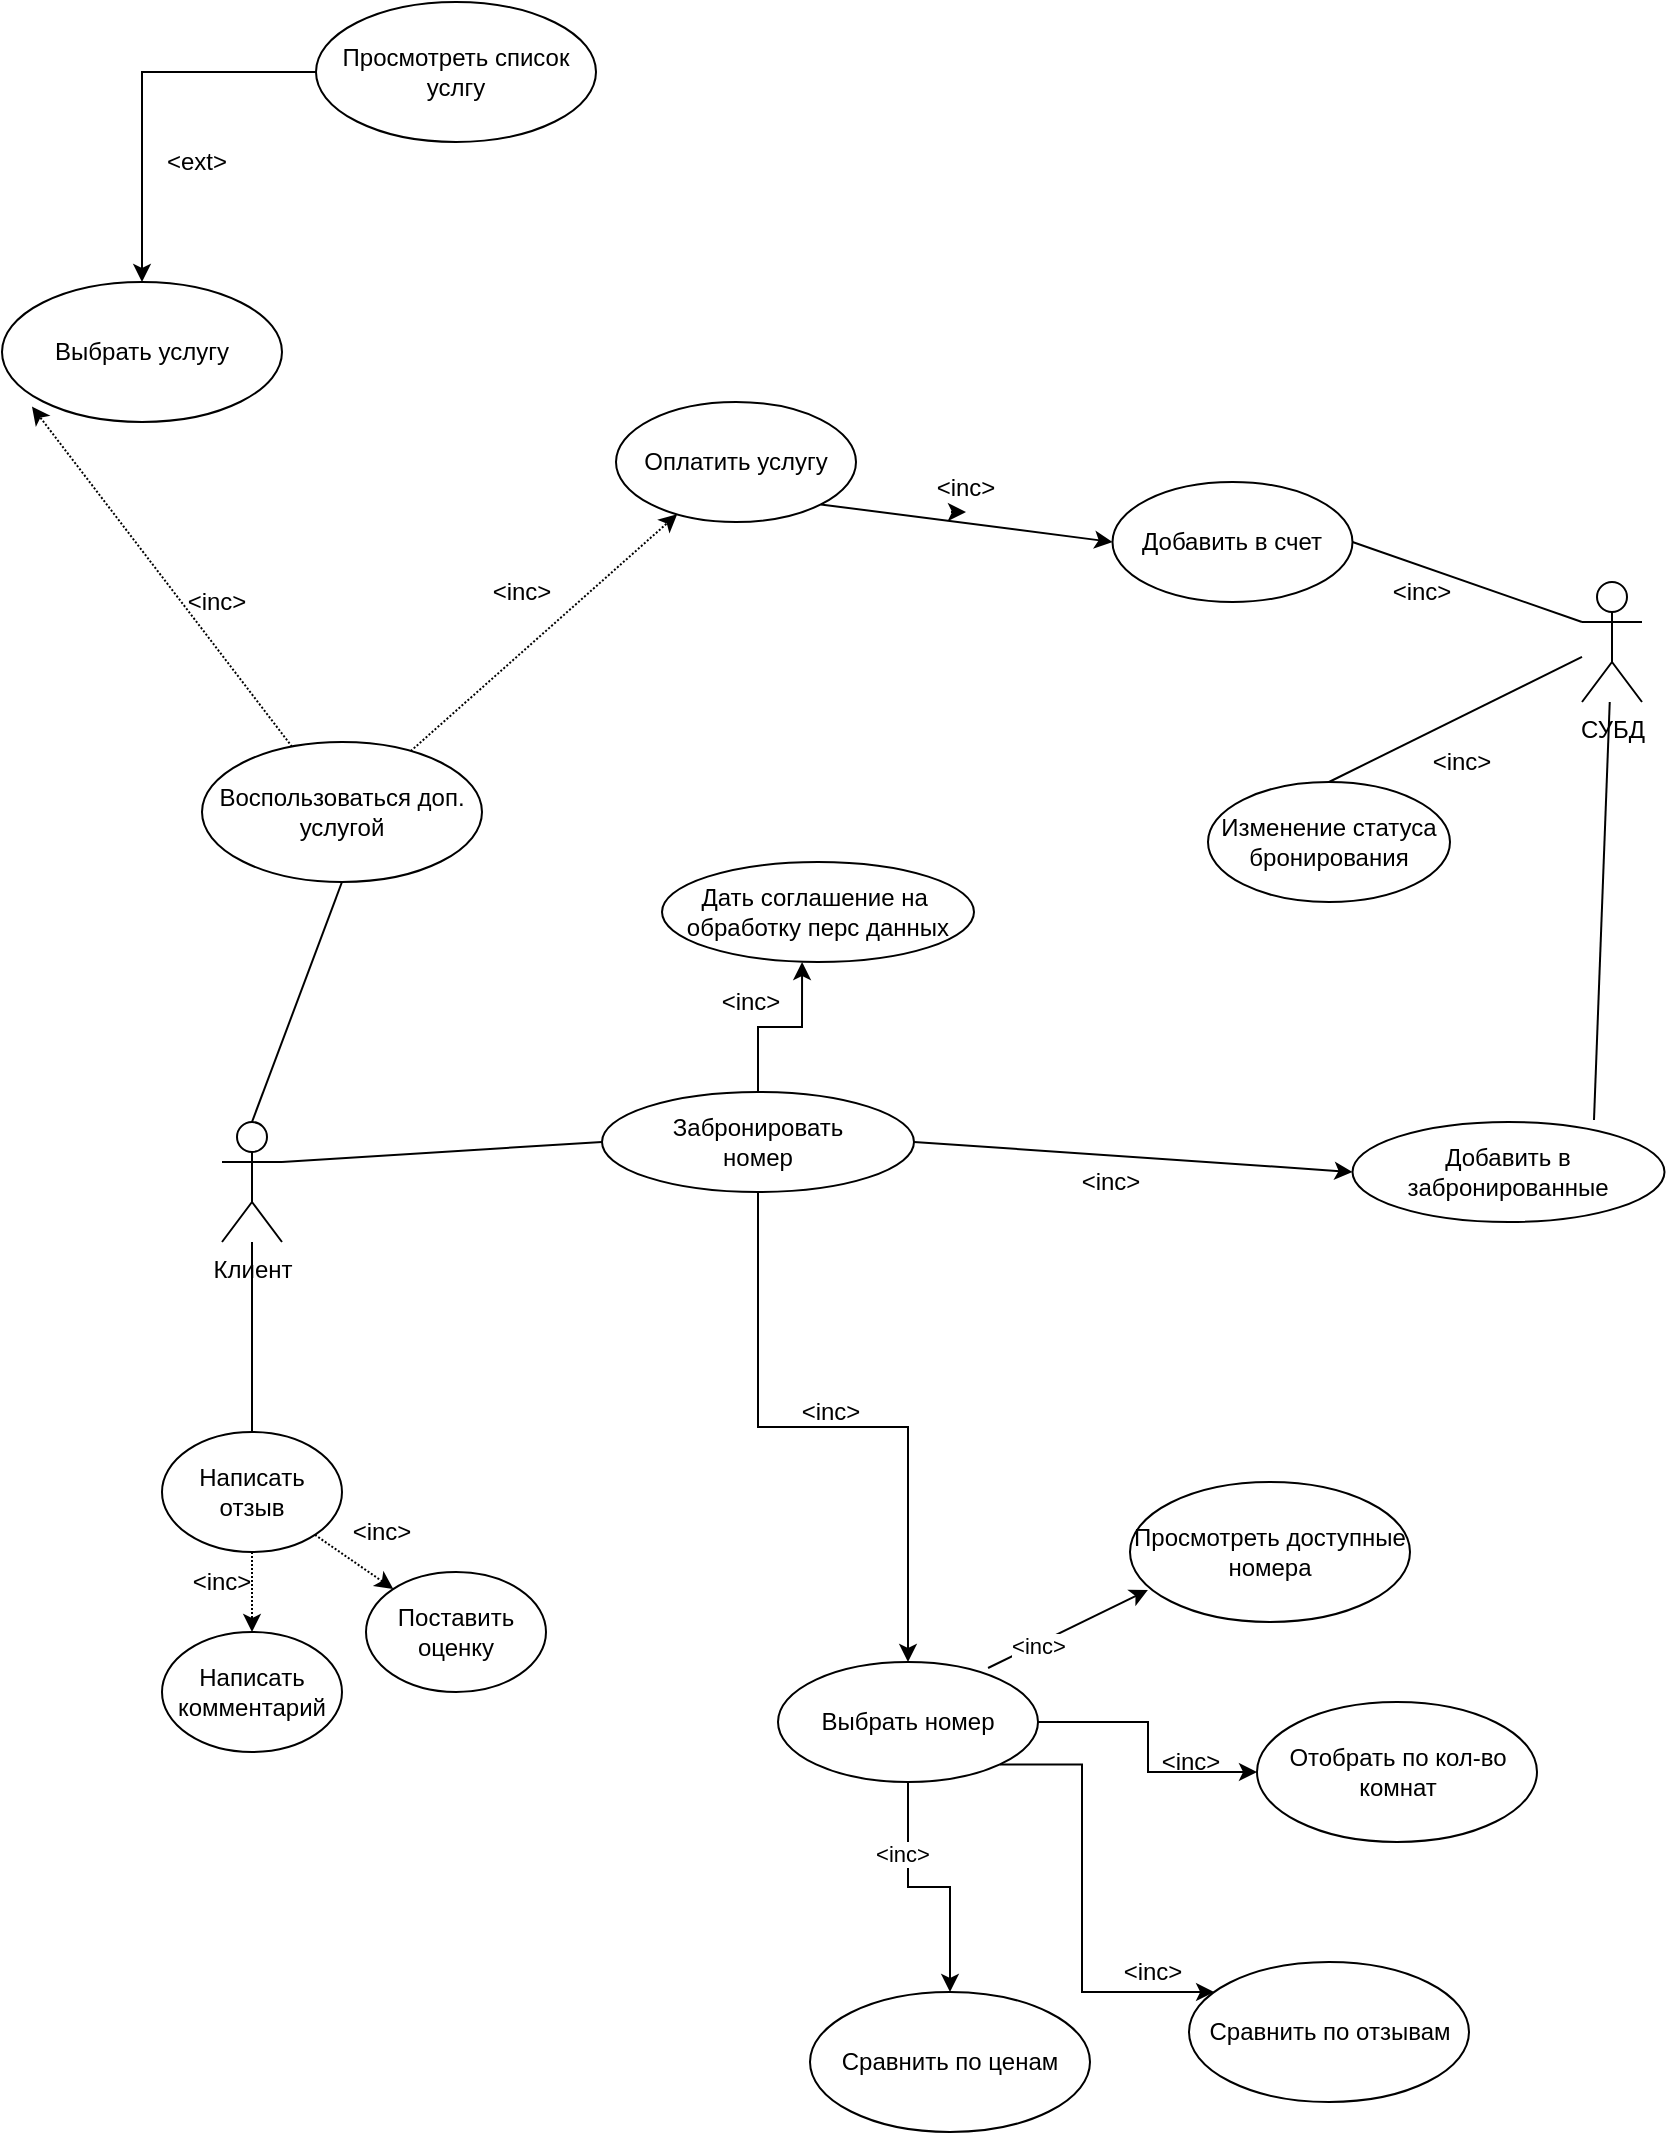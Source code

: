<mxfile version="13.8.1" type="github" pages="4">
  <diagram id="n06ypPmstvN8-sdvfzmW" name="Клиент">
    <mxGraphModel dx="981" dy="539" grid="1" gridSize="10" guides="1" tooltips="1" connect="1" arrows="1" fold="1" page="1" pageScale="1" pageWidth="827" pageHeight="1169" math="0" shadow="0">
      <root>
        <mxCell id="0" />
        <mxCell id="1" parent="0" />
        <mxCell id="jBuOz1lgdOzFdynuTPel-1" value="СУБД" style="shape=umlActor;verticalLabelPosition=bottom;verticalAlign=top;html=1;outlineConnect=0;" parent="1" vertex="1">
          <mxGeometry x="850" y="330" width="30" height="60" as="geometry" />
        </mxCell>
        <mxCell id="jBuOz1lgdOzFdynuTPel-2" value="Изменение статуса бронирования" style="ellipse;whiteSpace=wrap;html=1;" parent="1" vertex="1">
          <mxGeometry x="663" y="430" width="121" height="60" as="geometry" />
        </mxCell>
        <mxCell id="jBuOz1lgdOzFdynuTPel-3" value="" style="endArrow=none;html=1;shadow=0;strokeColor=#000000;exitX=0.5;exitY=0;exitDx=0;exitDy=0;" parent="1" source="jBuOz1lgdOzFdynuTPel-2" target="jBuOz1lgdOzFdynuTPel-1" edge="1">
          <mxGeometry width="50" height="50" relative="1" as="geometry">
            <mxPoint x="800" y="530" as="sourcePoint" />
            <mxPoint x="850" y="480" as="targetPoint" />
          </mxGeometry>
        </mxCell>
        <mxCell id="jBuOz1lgdOzFdynuTPel-4" value="Добавить в счет" style="ellipse;whiteSpace=wrap;html=1;" parent="1" vertex="1">
          <mxGeometry x="615.25" y="280" width="120" height="60" as="geometry" />
        </mxCell>
        <mxCell id="jBuOz1lgdOzFdynuTPel-7" value="" style="endArrow=none;html=1;shadow=0;strokeColor=#000000;entryX=1;entryY=0.5;entryDx=0;entryDy=0;exitX=0;exitY=0.333;exitDx=0;exitDy=0;exitPerimeter=0;" parent="1" source="jBuOz1lgdOzFdynuTPel-1" target="jBuOz1lgdOzFdynuTPel-4" edge="1">
          <mxGeometry width="50" height="50" relative="1" as="geometry">
            <mxPoint x="890" y="342.966" as="sourcePoint" />
            <mxPoint x="954.213" y="227.237" as="targetPoint" />
          </mxGeometry>
        </mxCell>
        <mxCell id="jBuOz1lgdOzFdynuTPel-8" value="Клиент" style="shape=umlActor;verticalLabelPosition=bottom;verticalAlign=top;html=1;outlineConnect=0;" parent="1" vertex="1">
          <mxGeometry x="170" y="600" width="30" height="60" as="geometry" />
        </mxCell>
        <mxCell id="jBuOz1lgdOzFdynuTPel-9" value="Поставить оценку" style="ellipse;whiteSpace=wrap;html=1;shadow=0;" parent="1" vertex="1">
          <mxGeometry x="242" y="825" width="90" height="60" as="geometry" />
        </mxCell>
        <mxCell id="jBuOz1lgdOzFdynuTPel-10" style="edgeStyle=none;rounded=0;orthogonalLoop=1;jettySize=auto;html=1;dashed=1;dashPattern=1 1;" parent="1" source="jBuOz1lgdOzFdynuTPel-12" target="jBuOz1lgdOzFdynuTPel-13" edge="1">
          <mxGeometry relative="1" as="geometry" />
        </mxCell>
        <mxCell id="jBuOz1lgdOzFdynuTPel-11" style="edgeStyle=none;rounded=0;orthogonalLoop=1;jettySize=auto;html=1;dashed=1;dashPattern=1 1;" parent="1" source="jBuOz1lgdOzFdynuTPel-12" target="jBuOz1lgdOzFdynuTPel-9" edge="1">
          <mxGeometry relative="1" as="geometry" />
        </mxCell>
        <mxCell id="jBuOz1lgdOzFdynuTPel-12" value="Написать отзыв" style="ellipse;whiteSpace=wrap;html=1;" parent="1" vertex="1">
          <mxGeometry x="140" y="755" width="90" height="60" as="geometry" />
        </mxCell>
        <mxCell id="jBuOz1lgdOzFdynuTPel-13" value="Написать комментарий" style="ellipse;whiteSpace=wrap;html=1;" parent="1" vertex="1">
          <mxGeometry x="140" y="855" width="90" height="60" as="geometry" />
        </mxCell>
        <mxCell id="jBuOz1lgdOzFdynuTPel-14" value="&amp;lt;inc&amp;gt;" style="text;html=1;strokeColor=none;fillColor=none;align=center;verticalAlign=middle;whiteSpace=wrap;rounded=0;" parent="1" vertex="1">
          <mxGeometry x="230" y="795" width="40" height="20" as="geometry" />
        </mxCell>
        <mxCell id="jBuOz1lgdOzFdynuTPel-15" value="&amp;lt;inc&amp;gt;" style="text;html=1;strokeColor=none;fillColor=none;align=center;verticalAlign=middle;whiteSpace=wrap;rounded=0;" parent="1" vertex="1">
          <mxGeometry x="150" y="820" width="40" height="20" as="geometry" />
        </mxCell>
        <mxCell id="jBuOz1lgdOzFdynuTPel-36" value="Оплатить услугу" style="ellipse;whiteSpace=wrap;html=1;" parent="1" vertex="1">
          <mxGeometry x="367" y="240" width="120" height="60" as="geometry" />
        </mxCell>
        <mxCell id="jBuOz1lgdOzFdynuTPel-47" style="edgeStyle=none;rounded=0;orthogonalLoop=1;jettySize=auto;html=1;entryX=0.107;entryY=0.89;entryDx=0;entryDy=0;entryPerimeter=0;dashed=1;dashPattern=1 1;" parent="1" source="jBuOz1lgdOzFdynuTPel-50" target="jBuOz1lgdOzFdynuTPel-51" edge="1">
          <mxGeometry relative="1" as="geometry" />
        </mxCell>
        <mxCell id="jBuOz1lgdOzFdynuTPel-49" style="edgeStyle=none;rounded=0;orthogonalLoop=1;jettySize=auto;html=1;dashed=1;dashPattern=1 1;" parent="1" source="jBuOz1lgdOzFdynuTPel-50" target="jBuOz1lgdOzFdynuTPel-36" edge="1">
          <mxGeometry relative="1" as="geometry" />
        </mxCell>
        <mxCell id="jBuOz1lgdOzFdynuTPel-50" value="Воспользоваться доп. услугой" style="ellipse;whiteSpace=wrap;html=1;" parent="1" vertex="1">
          <mxGeometry x="160" y="410" width="140" height="70" as="geometry" />
        </mxCell>
        <mxCell id="jBuOz1lgdOzFdynuTPel-51" value="Выбрать услугу" style="ellipse;whiteSpace=wrap;html=1;" parent="1" vertex="1">
          <mxGeometry x="60" y="180" width="140" height="70" as="geometry" />
        </mxCell>
        <mxCell id="jBuOz1lgdOzFdynuTPel-55" value="&amp;lt;inc&amp;gt;" style="text;html=1;strokeColor=none;fillColor=none;align=center;verticalAlign=middle;whiteSpace=wrap;rounded=0;" parent="1" vertex="1">
          <mxGeometry x="150" y="330" width="35" height="20" as="geometry" />
        </mxCell>
        <mxCell id="jBuOz1lgdOzFdynuTPel-56" value="&amp;lt;inc&amp;gt;" style="text;html=1;strokeColor=none;fillColor=none;align=center;verticalAlign=middle;whiteSpace=wrap;rounded=0;" parent="1" vertex="1">
          <mxGeometry x="300" y="325" width="40" height="20" as="geometry" />
        </mxCell>
        <mxCell id="jBuOz1lgdOzFdynuTPel-60" value="&amp;lt;inc&amp;gt;" style="text;html=1;strokeColor=none;fillColor=none;align=center;verticalAlign=middle;whiteSpace=wrap;rounded=0;" parent="1" vertex="1">
          <mxGeometry x="770" y="410" width="40" height="20" as="geometry" />
        </mxCell>
        <mxCell id="jBuOz1lgdOzFdynuTPel-61" value="&amp;lt;inc&amp;gt;" style="text;html=1;strokeColor=none;fillColor=none;align=center;verticalAlign=middle;whiteSpace=wrap;rounded=0;" parent="1" vertex="1">
          <mxGeometry x="750" y="325" width="40" height="20" as="geometry" />
        </mxCell>
        <mxCell id="jBuOz1lgdOzFdynuTPel-63" value="&amp;lt;inc&amp;gt;" style="text;html=1;strokeColor=none;fillColor=none;align=center;verticalAlign=middle;whiteSpace=wrap;rounded=0;" parent="1" vertex="1">
          <mxGeometry x="527" y="270" width="30" height="25" as="geometry" />
        </mxCell>
        <mxCell id="jBuOz1lgdOzFdynuTPel-66" value="" style="endArrow=none;html=1;exitX=0.5;exitY=0;exitDx=0;exitDy=0;exitPerimeter=0;entryX=0.5;entryY=1;entryDx=0;entryDy=0;" parent="1" source="jBuOz1lgdOzFdynuTPel-8" target="jBuOz1lgdOzFdynuTPel-50" edge="1">
          <mxGeometry width="50" height="50" relative="1" as="geometry">
            <mxPoint x="210" y="630" as="sourcePoint" />
            <mxPoint x="270" y="300" as="targetPoint" />
          </mxGeometry>
        </mxCell>
        <mxCell id="jBuOz1lgdOzFdynuTPel-69" value="" style="endArrow=none;html=1;" parent="1" source="jBuOz1lgdOzFdynuTPel-8" target="jBuOz1lgdOzFdynuTPel-12" edge="1">
          <mxGeometry width="50" height="50" relative="1" as="geometry">
            <mxPoint x="207.86" y="689.471" as="sourcePoint" />
            <mxPoint x="352.142" y="794.997" as="targetPoint" />
          </mxGeometry>
        </mxCell>
        <mxCell id="jBuOz1lgdOzFdynuTPel-71" style="edgeStyle=orthogonalEdgeStyle;rounded=0;orthogonalLoop=1;jettySize=auto;html=1;exitX=0.25;exitY=1;exitDx=0;exitDy=0;entryX=0.5;entryY=1;entryDx=0;entryDy=0;" parent="1" source="jBuOz1lgdOzFdynuTPel-63" target="jBuOz1lgdOzFdynuTPel-63" edge="1">
          <mxGeometry relative="1" as="geometry" />
        </mxCell>
        <mxCell id="jBuOz1lgdOzFdynuTPel-73" value="" style="endArrow=classic;html=1;exitX=1;exitY=1;exitDx=0;exitDy=0;entryX=0;entryY=0.5;entryDx=0;entryDy=0;" parent="1" source="jBuOz1lgdOzFdynuTPel-36" target="jBuOz1lgdOzFdynuTPel-4" edge="1">
          <mxGeometry width="50" height="50" relative="1" as="geometry">
            <mxPoint x="460" y="380" as="sourcePoint" />
            <mxPoint x="510" y="330" as="targetPoint" />
          </mxGeometry>
        </mxCell>
        <mxCell id="Mo1VI9ZlYdGk6QYO0pV2-12" style="edgeStyle=orthogonalEdgeStyle;rounded=0;orthogonalLoop=1;jettySize=auto;html=1;entryX=0;entryY=0.5;entryDx=0;entryDy=0;" parent="1" source="Mo1VI9ZlYdGk6QYO0pV2-1" target="Mo1VI9ZlYdGk6QYO0pV2-11" edge="1">
          <mxGeometry relative="1" as="geometry">
            <Array as="points">
              <mxPoint x="633" y="900" />
              <mxPoint x="633" y="925" />
            </Array>
          </mxGeometry>
        </mxCell>
        <mxCell id="Mo1VI9ZlYdGk6QYO0pV2-15" value="" style="edgeStyle=orthogonalEdgeStyle;rounded=0;orthogonalLoop=1;jettySize=auto;html=1;" parent="1" source="Mo1VI9ZlYdGk6QYO0pV2-1" target="Mo1VI9ZlYdGk6QYO0pV2-14" edge="1">
          <mxGeometry relative="1" as="geometry" />
        </mxCell>
        <mxCell id="Mo1VI9ZlYdGk6QYO0pV2-16" value="&amp;lt;inc&amp;gt;" style="edgeLabel;html=1;align=center;verticalAlign=middle;resizable=0;points=[];" parent="Mo1VI9ZlYdGk6QYO0pV2-15" vertex="1" connectable="0">
          <mxGeometry x="-0.429" y="-3" relative="1" as="geometry">
            <mxPoint as="offset" />
          </mxGeometry>
        </mxCell>
        <mxCell id="6RU31d5W_YfCcojHNEcC-2" style="edgeStyle=orthogonalEdgeStyle;rounded=0;orthogonalLoop=1;jettySize=auto;html=1;exitX=1;exitY=1;exitDx=0;exitDy=0;" parent="1" source="Mo1VI9ZlYdGk6QYO0pV2-1" target="6RU31d5W_YfCcojHNEcC-1" edge="1">
          <mxGeometry relative="1" as="geometry">
            <Array as="points">
              <mxPoint x="600" y="921" />
              <mxPoint x="600" y="1035" />
            </Array>
          </mxGeometry>
        </mxCell>
        <mxCell id="Mo1VI9ZlYdGk6QYO0pV2-1" value="Выбрать номер" style="ellipse;whiteSpace=wrap;html=1;" parent="1" vertex="1">
          <mxGeometry x="448" y="870" width="130" height="60" as="geometry" />
        </mxCell>
        <mxCell id="Mo1VI9ZlYdGk6QYO0pV2-3" value="Просмотреть доступные номера" style="ellipse;whiteSpace=wrap;html=1;" parent="1" vertex="1">
          <mxGeometry x="624" y="780" width="140" height="70" as="geometry" />
        </mxCell>
        <mxCell id="Mo1VI9ZlYdGk6QYO0pV2-4" value="" style="endArrow=classic;html=1;exitX=0.808;exitY=0.05;exitDx=0;exitDy=0;exitPerimeter=0;entryX=0.064;entryY=0.771;entryDx=0;entryDy=0;entryPerimeter=0;" parent="1" source="Mo1VI9ZlYdGk6QYO0pV2-1" target="Mo1VI9ZlYdGk6QYO0pV2-3" edge="1">
          <mxGeometry width="50" height="50" relative="1" as="geometry">
            <mxPoint x="724" y="740" as="sourcePoint" />
            <mxPoint x="774" y="690" as="targetPoint" />
          </mxGeometry>
        </mxCell>
        <mxCell id="Mo1VI9ZlYdGk6QYO0pV2-5" value="&amp;lt;inc&amp;gt;" style="edgeLabel;html=1;align=center;verticalAlign=middle;resizable=0;points=[];" parent="Mo1VI9ZlYdGk6QYO0pV2-4" vertex="1" connectable="0">
          <mxGeometry x="-0.387" y="-1" relative="1" as="geometry">
            <mxPoint as="offset" />
          </mxGeometry>
        </mxCell>
        <mxCell id="Mo1VI9ZlYdGk6QYO0pV2-11" value="Отобрать по кол-во комнат" style="ellipse;whiteSpace=wrap;html=1;" parent="1" vertex="1">
          <mxGeometry x="687.5" y="890" width="140" height="70" as="geometry" />
        </mxCell>
        <mxCell id="Mo1VI9ZlYdGk6QYO0pV2-13" value="&amp;lt;inc&amp;gt;" style="text;html=1;align=center;verticalAlign=middle;resizable=0;points=[];autosize=1;" parent="1" vertex="1">
          <mxGeometry x="634" y="910" width="40" height="20" as="geometry" />
        </mxCell>
        <mxCell id="Mo1VI9ZlYdGk6QYO0pV2-14" value="Сравнить по ценам" style="ellipse;whiteSpace=wrap;html=1;" parent="1" vertex="1">
          <mxGeometry x="464" y="1035" width="140" height="70" as="geometry" />
        </mxCell>
        <mxCell id="Mo1VI9ZlYdGk6QYO0pV2-25" style="edgeStyle=orthogonalEdgeStyle;rounded=0;orthogonalLoop=1;jettySize=auto;html=1;entryX=0.449;entryY=1;entryDx=0;entryDy=0;entryPerimeter=0;" parent="1" source="Mo1VI9ZlYdGk6QYO0pV2-17" target="Mo1VI9ZlYdGk6QYO0pV2-24" edge="1">
          <mxGeometry relative="1" as="geometry" />
        </mxCell>
        <mxCell id="QbGWxZ84pEoCXEd6ZdSy-1" style="edgeStyle=orthogonalEdgeStyle;rounded=0;orthogonalLoop=1;jettySize=auto;html=1;" parent="1" source="Mo1VI9ZlYdGk6QYO0pV2-17" target="Mo1VI9ZlYdGk6QYO0pV2-1" edge="1">
          <mxGeometry relative="1" as="geometry" />
        </mxCell>
        <mxCell id="Mo1VI9ZlYdGk6QYO0pV2-17" value="Забронировать&lt;br&gt;номер" style="ellipse;whiteSpace=wrap;html=1;" parent="1" vertex="1">
          <mxGeometry x="360" y="585" width="156" height="50" as="geometry" />
        </mxCell>
        <mxCell id="Mo1VI9ZlYdGk6QYO0pV2-18" value="" style="endArrow=none;html=1;exitX=1;exitY=0.333;exitDx=0;exitDy=0;exitPerimeter=0;entryX=0;entryY=0.5;entryDx=0;entryDy=0;" parent="1" source="jBuOz1lgdOzFdynuTPel-8" target="Mo1VI9ZlYdGk6QYO0pV2-17" edge="1">
          <mxGeometry width="50" height="50" relative="1" as="geometry">
            <mxPoint x="250" y="640" as="sourcePoint" />
            <mxPoint x="300" y="590" as="targetPoint" />
          </mxGeometry>
        </mxCell>
        <mxCell id="Mo1VI9ZlYdGk6QYO0pV2-19" value="Добавить в забронированные" style="ellipse;whiteSpace=wrap;html=1;" parent="1" vertex="1">
          <mxGeometry x="735.25" y="600" width="156" height="50" as="geometry" />
        </mxCell>
        <mxCell id="Mo1VI9ZlYdGk6QYO0pV2-20" value="" style="endArrow=classic;html=1;entryX=0;entryY=0.5;entryDx=0;entryDy=0;exitX=1;exitY=0.5;exitDx=0;exitDy=0;" parent="1" source="Mo1VI9ZlYdGk6QYO0pV2-17" target="Mo1VI9ZlYdGk6QYO0pV2-19" edge="1">
          <mxGeometry width="50" height="50" relative="1" as="geometry">
            <mxPoint x="520" y="630" as="sourcePoint" />
            <mxPoint x="570" y="580" as="targetPoint" />
          </mxGeometry>
        </mxCell>
        <mxCell id="Mo1VI9ZlYdGk6QYO0pV2-21" value="" style="endArrow=none;html=1;exitX=0.774;exitY=-0.02;exitDx=0;exitDy=0;exitPerimeter=0;" parent="1" source="Mo1VI9ZlYdGk6QYO0pV2-19" target="jBuOz1lgdOzFdynuTPel-1" edge="1">
          <mxGeometry width="50" height="50" relative="1" as="geometry">
            <mxPoint x="940" y="530" as="sourcePoint" />
            <mxPoint x="990" y="480" as="targetPoint" />
          </mxGeometry>
        </mxCell>
        <mxCell id="Mo1VI9ZlYdGk6QYO0pV2-24" value="Дать соглашение на&amp;nbsp;&lt;br&gt;обработку перс данных" style="ellipse;whiteSpace=wrap;html=1;" parent="1" vertex="1">
          <mxGeometry x="390" y="470" width="156" height="50" as="geometry" />
        </mxCell>
        <mxCell id="Mo1VI9ZlYdGk6QYO0pV2-26" value="&amp;lt;inc&amp;gt;" style="text;html=1;align=center;verticalAlign=middle;resizable=0;points=[];autosize=1;" parent="1" vertex="1">
          <mxGeometry x="414" y="530" width="40" height="20" as="geometry" />
        </mxCell>
        <mxCell id="qW_EbId2OeqlzIi75auc-1" value="&amp;lt;inc&amp;gt;" style="text;html=1;align=center;verticalAlign=middle;resizable=0;points=[];autosize=1;" parent="1" vertex="1">
          <mxGeometry x="594" y="620" width="40" height="20" as="geometry" />
        </mxCell>
        <mxCell id="QbGWxZ84pEoCXEd6ZdSy-2" value="&amp;lt;inc&amp;gt;" style="text;html=1;align=center;verticalAlign=middle;resizable=0;points=[];autosize=1;" parent="1" vertex="1">
          <mxGeometry x="454" y="735" width="40" height="20" as="geometry" />
        </mxCell>
        <mxCell id="6RU31d5W_YfCcojHNEcC-1" value="Сравнить по отзывам" style="ellipse;whiteSpace=wrap;html=1;" parent="1" vertex="1">
          <mxGeometry x="653.5" y="1020" width="140" height="70" as="geometry" />
        </mxCell>
        <mxCell id="6RU31d5W_YfCcojHNEcC-3" value="&amp;lt;inc&amp;gt;" style="text;html=1;align=center;verticalAlign=middle;resizable=0;points=[];autosize=1;" parent="1" vertex="1">
          <mxGeometry x="615.25" y="1015" width="40" height="20" as="geometry" />
        </mxCell>
        <mxCell id="RdSSQM30y_jIyFEWHSNe-2" style="edgeStyle=orthogonalEdgeStyle;rounded=0;orthogonalLoop=1;jettySize=auto;html=1;entryX=0.5;entryY=0;entryDx=0;entryDy=0;" parent="1" source="RdSSQM30y_jIyFEWHSNe-1" target="jBuOz1lgdOzFdynuTPel-51" edge="1">
          <mxGeometry relative="1" as="geometry" />
        </mxCell>
        <mxCell id="RdSSQM30y_jIyFEWHSNe-1" value="Просмотреть список услгу" style="ellipse;whiteSpace=wrap;html=1;" parent="1" vertex="1">
          <mxGeometry x="217" y="40" width="140" height="70" as="geometry" />
        </mxCell>
        <mxCell id="IGFBEDyGyXfgOu5R4gh1-2" value="&amp;lt;ext&amp;gt;" style="text;html=1;strokeColor=none;fillColor=none;align=center;verticalAlign=middle;whiteSpace=wrap;rounded=0;" parent="1" vertex="1">
          <mxGeometry x="140" y="110" width="35" height="20" as="geometry" />
        </mxCell>
      </root>
    </mxGraphModel>
  </diagram>
  <diagram id="qtoVvt2qb-78A9gG6gbI" name="Администратор">
    <mxGraphModel dx="1808" dy="539" grid="1" gridSize="10" guides="1" tooltips="1" connect="1" arrows="1" fold="1" page="1" pageScale="1" pageWidth="827" pageHeight="1169" math="0" shadow="0">
      <root>
        <mxCell id="38oIxhuI5JIhiSYT8P2z-0" />
        <mxCell id="38oIxhuI5JIhiSYT8P2z-1" parent="38oIxhuI5JIhiSYT8P2z-0" />
        <mxCell id="pAssMQQc3CmOEAwHyglS-0" value="Администратор" style="shape=umlActor;verticalLabelPosition=bottom;verticalAlign=top;html=1;outlineConnect=0;" parent="38oIxhuI5JIhiSYT8P2z-1" vertex="1">
          <mxGeometry x="605.5" y="410" width="30" height="60" as="geometry" />
        </mxCell>
        <mxCell id="pAssMQQc3CmOEAwHyglS-23" value="Изменение данных о номере" style="ellipse;whiteSpace=wrap;html=1;" parent="38oIxhuI5JIhiSYT8P2z-1" vertex="1">
          <mxGeometry x="595.5" y="270" width="131" height="60" as="geometry" />
        </mxCell>
        <mxCell id="pAssMQQc3CmOEAwHyglS-24" style="edgeStyle=none;rounded=0;orthogonalLoop=1;jettySize=auto;html=1;dashed=1;dashPattern=1 1;" parent="38oIxhuI5JIhiSYT8P2z-1" source="pAssMQQc3CmOEAwHyglS-25" target="pAssMQQc3CmOEAwHyglS-23" edge="1">
          <mxGeometry relative="1" as="geometry" />
        </mxCell>
        <mxCell id="pAssMQQc3CmOEAwHyglS-25" value="Удаление неактуальных предложений" style="ellipse;whiteSpace=wrap;html=1;" parent="38oIxhuI5JIhiSYT8P2z-1" vertex="1">
          <mxGeometry x="860" y="210" width="131" height="60" as="geometry" />
        </mxCell>
        <mxCell id="pAssMQQc3CmOEAwHyglS-26" style="edgeStyle=none;rounded=0;orthogonalLoop=1;jettySize=auto;html=1;dashed=1;dashPattern=1 1;" parent="38oIxhuI5JIhiSYT8P2z-1" source="pAssMQQc3CmOEAwHyglS-27" target="pAssMQQc3CmOEAwHyglS-23" edge="1">
          <mxGeometry relative="1" as="geometry" />
        </mxCell>
        <mxCell id="pAssMQQc3CmOEAwHyglS-27" value="Добавление актуальных предложений" style="ellipse;whiteSpace=wrap;html=1;" parent="38oIxhuI5JIhiSYT8P2z-1" vertex="1">
          <mxGeometry x="635.5" y="100" width="131" height="60" as="geometry" />
        </mxCell>
        <mxCell id="pAssMQQc3CmOEAwHyglS-33" value="&amp;lt;extd&amp;gt;" style="text;html=1;strokeColor=none;fillColor=none;align=center;verticalAlign=middle;whiteSpace=wrap;rounded=0;" parent="38oIxhuI5JIhiSYT8P2z-1" vertex="1">
          <mxGeometry x="786.25" y="270" width="30" height="25" as="geometry" />
        </mxCell>
        <mxCell id="pAssMQQc3CmOEAwHyglS-34" value="&amp;lt;extd&amp;gt;" style="text;html=1;strokeColor=none;fillColor=none;align=center;verticalAlign=middle;whiteSpace=wrap;rounded=0;" parent="38oIxhuI5JIhiSYT8P2z-1" vertex="1">
          <mxGeometry x="646" y="182.5" width="30" height="25" as="geometry" />
        </mxCell>
        <mxCell id="pAssMQQc3CmOEAwHyglS-37" value="" style="endArrow=none;html=1;shadow=0;strokeColor=#000000;entryX=0.042;entryY=0.664;entryDx=0;entryDy=0;entryPerimeter=0;" parent="38oIxhuI5JIhiSYT8P2z-1" target="pAssMQQc3CmOEAwHyglS-23" edge="1">
          <mxGeometry width="50" height="50" relative="1" as="geometry">
            <mxPoint x="640" y="431" as="sourcePoint" />
            <mxPoint x="864.5" y="469.1" as="targetPoint" />
          </mxGeometry>
        </mxCell>
        <mxCell id="l-Nrn3gGirCYDMZSxurx-3" value="Онулировать&amp;nbsp;&lt;br&gt;бронирование&amp;nbsp;" style="ellipse;whiteSpace=wrap;html=1;" parent="38oIxhuI5JIhiSYT8P2z-1" vertex="1">
          <mxGeometry x="800" y="600" width="111" height="60" as="geometry" />
        </mxCell>
        <mxCell id="l-Nrn3gGirCYDMZSxurx-4" value="Предоставить счет" style="ellipse;whiteSpace=wrap;html=1;" parent="38oIxhuI5JIhiSYT8P2z-1" vertex="1">
          <mxGeometry x="1000" y="560" width="100" height="50" as="geometry" />
        </mxCell>
        <mxCell id="P6efIZRxWuD7nFfZ_JRS-0" value="Посмотреть &lt;br&gt;свободные номера" style="ellipse;whiteSpace=wrap;html=1;" parent="38oIxhuI5JIhiSYT8P2z-1" vertex="1">
          <mxGeometry x="240.25" width="140" height="70" as="geometry" />
        </mxCell>
        <mxCell id="P6efIZRxWuD7nFfZ_JRS-2" value="Проверить оплату клиента" style="ellipse;whiteSpace=wrap;html=1;" parent="38oIxhuI5JIhiSYT8P2z-1" vertex="1">
          <mxGeometry x="10" y="160" width="140" height="70" as="geometry" />
        </mxCell>
        <mxCell id="P6efIZRxWuD7nFfZ_JRS-4" style="edgeStyle=none;rounded=0;orthogonalLoop=1;jettySize=auto;html=1;dashed=1;dashPattern=1 1;" parent="38oIxhuI5JIhiSYT8P2z-1" source="P6efIZRxWuD7nFfZ_JRS-5" target="P6efIZRxWuD7nFfZ_JRS-11" edge="1">
          <mxGeometry relative="1" as="geometry" />
        </mxCell>
        <mxCell id="P6efIZRxWuD7nFfZ_JRS-5" value="Включить скидочное&lt;br&gt;приложение" style="ellipse;whiteSpace=wrap;html=1;" parent="38oIxhuI5JIhiSYT8P2z-1" vertex="1">
          <mxGeometry x="-70" y="295" width="120" height="80" as="geometry" />
        </mxCell>
        <mxCell id="P6efIZRxWuD7nFfZ_JRS-7" style="edgeStyle=none;rounded=0;orthogonalLoop=1;jettySize=auto;html=1;dashed=1;dashPattern=1 1;" parent="38oIxhuI5JIhiSYT8P2z-1" source="P6efIZRxWuD7nFfZ_JRS-11" target="P6efIZRxWuD7nFfZ_JRS-12" edge="1">
          <mxGeometry relative="1" as="geometry" />
        </mxCell>
        <mxCell id="P6efIZRxWuD7nFfZ_JRS-9" style="edgeStyle=none;rounded=0;orthogonalLoop=1;jettySize=auto;html=1;dashed=1;dashPattern=1 1;" parent="38oIxhuI5JIhiSYT8P2z-1" source="P6efIZRxWuD7nFfZ_JRS-11" target="P6efIZRxWuD7nFfZ_JRS-0" edge="1">
          <mxGeometry relative="1" as="geometry" />
        </mxCell>
        <mxCell id="P6efIZRxWuD7nFfZ_JRS-10" style="edgeStyle=none;rounded=0;orthogonalLoop=1;jettySize=auto;html=1;dashed=1;dashPattern=1 1;" parent="38oIxhuI5JIhiSYT8P2z-1" source="P6efIZRxWuD7nFfZ_JRS-11" target="P6efIZRxWuD7nFfZ_JRS-2" edge="1">
          <mxGeometry relative="1" as="geometry" />
        </mxCell>
        <mxCell id="P6efIZRxWuD7nFfZ_JRS-11" value="Заключить договор" style="ellipse;whiteSpace=wrap;html=1;" parent="38oIxhuI5JIhiSYT8P2z-1" vertex="1">
          <mxGeometry x="353" y="360" width="121" height="60" as="geometry" />
        </mxCell>
        <mxCell id="P6efIZRxWuD7nFfZ_JRS-12" value="Указать персональные данные постояльцев" style="ellipse;whiteSpace=wrap;html=1;" parent="38oIxhuI5JIhiSYT8P2z-1" vertex="1">
          <mxGeometry x="458.25" y="67.5" width="147.25" height="70" as="geometry" />
        </mxCell>
        <mxCell id="P6efIZRxWuD7nFfZ_JRS-13" value="&amp;lt;inc&amp;gt;" style="text;html=1;strokeColor=none;fillColor=none;align=center;verticalAlign=middle;whiteSpace=wrap;rounded=0;" parent="38oIxhuI5JIhiSYT8P2z-1" vertex="1">
          <mxGeometry x="190.25" y="240" width="40" height="20" as="geometry" />
        </mxCell>
        <mxCell id="P6efIZRxWuD7nFfZ_JRS-14" value="&amp;lt;inc&amp;gt;" style="text;html=1;strokeColor=none;fillColor=none;align=center;verticalAlign=middle;whiteSpace=wrap;rounded=0;" parent="38oIxhuI5JIhiSYT8P2z-1" vertex="1">
          <mxGeometry x="309.25" y="165" width="40" height="20" as="geometry" />
        </mxCell>
        <mxCell id="P6efIZRxWuD7nFfZ_JRS-15" value="&amp;lt;inc&amp;gt;" style="text;html=1;strokeColor=none;fillColor=none;align=center;verticalAlign=middle;whiteSpace=wrap;rounded=0;" parent="38oIxhuI5JIhiSYT8P2z-1" vertex="1">
          <mxGeometry x="470" y="250" width="40" height="20" as="geometry" />
        </mxCell>
        <mxCell id="P6efIZRxWuD7nFfZ_JRS-18" value="&amp;lt;extd&amp;gt;" style="text;html=1;strokeColor=none;fillColor=none;align=center;verticalAlign=middle;whiteSpace=wrap;rounded=0;" parent="38oIxhuI5JIhiSYT8P2z-1" vertex="1">
          <mxGeometry x="150" y="360" width="30" height="25" as="geometry" />
        </mxCell>
        <mxCell id="sKqTmuSp-56ckXu3jSMT-1" value="" style="endArrow=none;html=1;exitX=0.579;exitY=1.017;exitDx=0;exitDy=0;exitPerimeter=0;" parent="38oIxhuI5JIhiSYT8P2z-1" source="P6efIZRxWuD7nFfZ_JRS-11" target="pAssMQQc3CmOEAwHyglS-0" edge="1">
          <mxGeometry width="50" height="50" relative="1" as="geometry">
            <mxPoint x="420" y="500" as="sourcePoint" />
            <mxPoint x="470" y="450" as="targetPoint" />
          </mxGeometry>
        </mxCell>
        <mxCell id="1ENhT8a0rhylOBzq0JXO-1" style="edgeStyle=orthogonalEdgeStyle;rounded=0;orthogonalLoop=1;jettySize=auto;html=1;entryX=0;entryY=0.5;entryDx=0;entryDy=0;" parent="38oIxhuI5JIhiSYT8P2z-1" source="sKqTmuSp-56ckXu3jSMT-2" target="1ENhT8a0rhylOBzq0JXO-0" edge="1">
          <mxGeometry relative="1" as="geometry" />
        </mxCell>
        <mxCell id="sKqTmuSp-56ckXu3jSMT-2" value="Расторгнуть договор&amp;nbsp;" style="ellipse;whiteSpace=wrap;html=1;" parent="38oIxhuI5JIhiSYT8P2z-1" vertex="1">
          <mxGeometry x="831" y="490" width="160" height="40" as="geometry" />
        </mxCell>
        <mxCell id="sKqTmuSp-56ckXu3jSMT-3" value="" style="endArrow=none;html=1;" parent="38oIxhuI5JIhiSYT8P2z-1" edge="1">
          <mxGeometry width="50" height="50" relative="1" as="geometry">
            <mxPoint x="650" y="460" as="sourcePoint" />
            <mxPoint x="830" y="510" as="targetPoint" />
          </mxGeometry>
        </mxCell>
        <mxCell id="jYXX34db9_AlkuZFa3LQ-0" value="СУБД" style="shape=umlActor;verticalLabelPosition=bottom;verticalAlign=top;html=1;outlineConnect=0;" parent="38oIxhuI5JIhiSYT8P2z-1" vertex="1">
          <mxGeometry x="1140" y="660" width="30" height="60" as="geometry" />
        </mxCell>
        <mxCell id="jYXX34db9_AlkuZFa3LQ-1" value="" style="endArrow=none;html=1;" parent="38oIxhuI5JIhiSYT8P2z-1" source="l-Nrn3gGirCYDMZSxurx-4" target="jYXX34db9_AlkuZFa3LQ-0" edge="1">
          <mxGeometry width="50" height="50" relative="1" as="geometry">
            <mxPoint x="1150" y="550" as="sourcePoint" />
            <mxPoint x="1200" y="500" as="targetPoint" />
          </mxGeometry>
        </mxCell>
        <mxCell id="jYXX34db9_AlkuZFa3LQ-2" value="" style="endArrow=classic;html=1;" parent="38oIxhuI5JIhiSYT8P2z-1" source="sKqTmuSp-56ckXu3jSMT-2" target="l-Nrn3gGirCYDMZSxurx-4" edge="1">
          <mxGeometry width="50" height="50" relative="1" as="geometry">
            <mxPoint x="910" y="620" as="sourcePoint" />
            <mxPoint x="960" y="570" as="targetPoint" />
          </mxGeometry>
        </mxCell>
        <mxCell id="jYXX34db9_AlkuZFa3LQ-3" value="" style="endArrow=classic;html=1;exitX=0.256;exitY=1.075;exitDx=0;exitDy=0;exitPerimeter=0;" parent="38oIxhuI5JIhiSYT8P2z-1" source="sKqTmuSp-56ckXu3jSMT-2" target="l-Nrn3gGirCYDMZSxurx-3" edge="1">
          <mxGeometry width="50" height="50" relative="1" as="geometry">
            <mxPoint x="690" y="580" as="sourcePoint" />
            <mxPoint x="740" y="530" as="targetPoint" />
          </mxGeometry>
        </mxCell>
        <mxCell id="jYXX34db9_AlkuZFa3LQ-4" value="" style="endArrow=none;html=1;exitX=1;exitY=1;exitDx=0;exitDy=0;entryX=0;entryY=1;entryDx=0;entryDy=0;entryPerimeter=0;" parent="38oIxhuI5JIhiSYT8P2z-1" source="l-Nrn3gGirCYDMZSxurx-3" target="jYXX34db9_AlkuZFa3LQ-0" edge="1">
          <mxGeometry width="50" height="50" relative="1" as="geometry">
            <mxPoint x="970" y="750" as="sourcePoint" />
            <mxPoint x="1020" y="700" as="targetPoint" />
          </mxGeometry>
        </mxCell>
        <mxCell id="Egk2MygD9TCRSqLBFJjn-4" style="edgeStyle=orthogonalEdgeStyle;rounded=0;orthogonalLoop=1;jettySize=auto;html=1;entryX=0.993;entryY=0.76;entryDx=0;entryDy=0;entryPerimeter=0;" parent="38oIxhuI5JIhiSYT8P2z-1" source="Egk2MygD9TCRSqLBFJjn-0" target="Egk2MygD9TCRSqLBFJjn-2" edge="1">
          <mxGeometry relative="1" as="geometry" />
        </mxCell>
        <mxCell id="Egk2MygD9TCRSqLBFJjn-7" style="edgeStyle=orthogonalEdgeStyle;rounded=0;orthogonalLoop=1;jettySize=auto;html=1;" parent="38oIxhuI5JIhiSYT8P2z-1" source="Egk2MygD9TCRSqLBFJjn-0" edge="1">
          <mxGeometry relative="1" as="geometry">
            <mxPoint x="360" y="640" as="targetPoint" />
          </mxGeometry>
        </mxCell>
        <mxCell id="Egk2MygD9TCRSqLBFJjn-0" value="Составить рейтинг юр. лиц" style="ellipse;whiteSpace=wrap;html=1;" parent="38oIxhuI5JIhiSYT8P2z-1" vertex="1">
          <mxGeometry x="337.25" y="530" width="121" height="60" as="geometry" />
        </mxCell>
        <mxCell id="Egk2MygD9TCRSqLBFJjn-1" value="" style="endArrow=none;html=1;" parent="38oIxhuI5JIhiSYT8P2z-1" edge="1">
          <mxGeometry width="50" height="50" relative="1" as="geometry">
            <mxPoint x="410" y="530" as="sourcePoint" />
            <mxPoint x="600" y="470" as="targetPoint" />
          </mxGeometry>
        </mxCell>
        <mxCell id="Egk2MygD9TCRSqLBFJjn-2" value="Рассчитать скидку&amp;nbsp;" style="ellipse;whiteSpace=wrap;html=1;" parent="38oIxhuI5JIhiSYT8P2z-1" vertex="1">
          <mxGeometry x="90" y="470" width="150" height="50" as="geometry" />
        </mxCell>
        <mxCell id="Egk2MygD9TCRSqLBFJjn-5" value="Создать Рейтинг Юр. лиц" style="ellipse;whiteSpace=wrap;html=1;" parent="38oIxhuI5JIhiSYT8P2z-1" vertex="1">
          <mxGeometry x="280" y="640" width="150" height="50" as="geometry" />
        </mxCell>
        <mxCell id="Egk2MygD9TCRSqLBFJjn-6" value="&amp;lt;inc&amp;gt;" style="text;html=1;strokeColor=none;fillColor=none;align=center;verticalAlign=middle;whiteSpace=wrap;rounded=0;" parent="38oIxhuI5JIhiSYT8P2z-1" vertex="1">
          <mxGeometry x="250" y="480" width="40" height="20" as="geometry" />
        </mxCell>
        <mxCell id="Egk2MygD9TCRSqLBFJjn-8" value="&amp;lt;inc&amp;gt;" style="text;html=1;strokeColor=none;fillColor=none;align=center;verticalAlign=middle;whiteSpace=wrap;rounded=0;" parent="38oIxhuI5JIhiSYT8P2z-1" vertex="1">
          <mxGeometry x="400" y="600" width="40" height="20" as="geometry" />
        </mxCell>
        <mxCell id="Egk2MygD9TCRSqLBFJjn-9" value="&amp;lt;inc&amp;gt;" style="text;html=1;strokeColor=none;fillColor=none;align=center;verticalAlign=middle;whiteSpace=wrap;rounded=0;" parent="38oIxhuI5JIhiSYT8P2z-1" vertex="1">
          <mxGeometry x="820" y="560" width="40" height="20" as="geometry" />
        </mxCell>
        <mxCell id="Egk2MygD9TCRSqLBFJjn-10" value="&amp;lt;inc&amp;gt;" style="text;html=1;strokeColor=none;fillColor=none;align=center;verticalAlign=middle;whiteSpace=wrap;rounded=0;" parent="38oIxhuI5JIhiSYT8P2z-1" vertex="1">
          <mxGeometry x="991" y="530" width="40" height="20" as="geometry" />
        </mxCell>
        <mxCell id="1ENhT8a0rhylOBzq0JXO-0" value="Выбрать нужный договор" style="ellipse;whiteSpace=wrap;html=1;" parent="38oIxhuI5JIhiSYT8P2z-1" vertex="1">
          <mxGeometry x="1050" y="440" width="111" height="60" as="geometry" />
        </mxCell>
      </root>
    </mxGraphModel>
  </diagram>
  <diagram id="483c7NVtDVF2D_C4DVlW" name="Менедженр">
    <mxGraphModel dx="1808" dy="539" grid="1" gridSize="10" guides="1" tooltips="1" connect="1" arrows="1" fold="1" page="1" pageScale="1" pageWidth="827" pageHeight="1169" math="0" shadow="0">
      <root>
        <mxCell id="uSDLY-LQ0ai2ZPb-gKgt-0" />
        <mxCell id="uSDLY-LQ0ai2ZPb-gKgt-1" parent="uSDLY-LQ0ai2ZPb-gKgt-0" />
        <mxCell id="cEMCs7q33dmRLzaOVxJ8-0" style="edgeStyle=orthogonalEdgeStyle;rounded=0;orthogonalLoop=1;jettySize=auto;html=1;entryX=1;entryY=0.5;entryDx=0;entryDy=0;" parent="uSDLY-LQ0ai2ZPb-gKgt-1" source="WRh_jARvBo-rR9-pnY8D-0" target="WRh_jARvBo-rR9-pnY8D-2" edge="1">
          <mxGeometry relative="1" as="geometry" />
        </mxCell>
        <mxCell id="cEMCs7q33dmRLzaOVxJ8-7" style="edgeStyle=orthogonalEdgeStyle;rounded=0;orthogonalLoop=1;jettySize=auto;html=1;" parent="uSDLY-LQ0ai2ZPb-gKgt-1" source="WRh_jARvBo-rR9-pnY8D-0" target="cEMCs7q33dmRLzaOVxJ8-6" edge="1">
          <mxGeometry relative="1" as="geometry" />
        </mxCell>
        <mxCell id="WRh_jARvBo-rR9-pnY8D-0" value="Изменение данных об услугах" style="ellipse;whiteSpace=wrap;html=1;" parent="uSDLY-LQ0ai2ZPb-gKgt-1" vertex="1">
          <mxGeometry x="-150" y="490" width="131" height="60" as="geometry" />
        </mxCell>
        <mxCell id="WRh_jARvBo-rR9-pnY8D-2" value="Добавление актуальных&lt;br&gt;&amp;nbsp;данных" style="ellipse;whiteSpace=wrap;html=1;" parent="uSDLY-LQ0ai2ZPb-gKgt-1" vertex="1">
          <mxGeometry x="-370" y="470" width="131" height="60" as="geometry" />
        </mxCell>
        <mxCell id="flKbeY6O-kOaZVXrfeEq-3" value="Менеджер&lt;br&gt;" style="shape=umlActor;verticalLabelPosition=bottom;verticalAlign=top;html=1;outlineConnect=0;" parent="uSDLY-LQ0ai2ZPb-gKgt-1" vertex="1">
          <mxGeometry x="-99.5" y="640" width="30" height="60" as="geometry" />
        </mxCell>
        <mxCell id="KvGmGHFCvTTDNzXqPSk9-3" value="" style="endArrow=none;html=1;entryX=0.336;entryY=0.983;entryDx=0;entryDy=0;entryPerimeter=0;exitX=0.5;exitY=0;exitDx=0;exitDy=0;exitPerimeter=0;" parent="uSDLY-LQ0ai2ZPb-gKgt-1" source="flKbeY6O-kOaZVXrfeEq-3" target="WRh_jARvBo-rR9-pnY8D-0" edge="1">
          <mxGeometry width="50" height="50" relative="1" as="geometry">
            <mxPoint x="-170" y="640" as="sourcePoint" />
            <mxPoint x="-120" y="590" as="targetPoint" />
          </mxGeometry>
        </mxCell>
        <mxCell id="A7rNarrS_euKAOB05VDf-0" value="Добавление скидки&amp;nbsp;&lt;br&gt;пользователю" style="ellipse;whiteSpace=wrap;html=1;" parent="uSDLY-LQ0ai2ZPb-gKgt-1" vertex="1">
          <mxGeometry x="80" y="610" width="131" height="60" as="geometry" />
        </mxCell>
        <mxCell id="A7rNarrS_euKAOB05VDf-1" value="" style="endArrow=none;html=1;exitX=1;exitY=0.333;exitDx=0;exitDy=0;exitPerimeter=0;entryX=0;entryY=0.5;entryDx=0;entryDy=0;" parent="uSDLY-LQ0ai2ZPb-gKgt-1" source="flKbeY6O-kOaZVXrfeEq-3" target="A7rNarrS_euKAOB05VDf-0" edge="1">
          <mxGeometry width="50" height="50" relative="1" as="geometry">
            <mxPoint x="60" y="630" as="sourcePoint" />
            <mxPoint x="110" y="580" as="targetPoint" />
          </mxGeometry>
        </mxCell>
        <mxCell id="A7rNarrS_euKAOB05VDf-2" value="Добавить к заданной услгуи" style="ellipse;whiteSpace=wrap;html=1;" parent="uSDLY-LQ0ai2ZPb-gKgt-1" vertex="1">
          <mxGeometry x="220" y="507.5" width="140" height="50" as="geometry" />
        </mxCell>
        <mxCell id="A7rNarrS_euKAOB05VDf-3" value="" style="endArrow=classic;html=1;entryX=1;entryY=0;entryDx=0;entryDy=0;exitX=0.096;exitY=0.849;exitDx=0;exitDy=0;exitPerimeter=0;" parent="uSDLY-LQ0ai2ZPb-gKgt-1" target="A7rNarrS_euKAOB05VDf-0" edge="1" source="A7rNarrS_euKAOB05VDf-2">
          <mxGeometry width="50" height="50" relative="1" as="geometry">
            <mxPoint x="160" y="600" as="sourcePoint" />
            <mxPoint x="150" y="550" as="targetPoint" />
          </mxGeometry>
        </mxCell>
        <mxCell id="A7rNarrS_euKAOB05VDf-5" value="Добавить к заданному&lt;br&gt;номеру" style="ellipse;whiteSpace=wrap;html=1;" parent="uSDLY-LQ0ai2ZPb-gKgt-1" vertex="1">
          <mxGeometry x="280" y="645" width="140" height="50" as="geometry" />
        </mxCell>
        <mxCell id="fH7loVH3EH6LjON6tl4P-0" value="" style="endArrow=classic;html=1;entryX=1;entryY=1;entryDx=0;entryDy=0;exitX=0;exitY=0.5;exitDx=0;exitDy=0;" parent="uSDLY-LQ0ai2ZPb-gKgt-1" source="A7rNarrS_euKAOB05VDf-5" target="A7rNarrS_euKAOB05VDf-0" edge="1">
          <mxGeometry width="50" height="50" relative="1" as="geometry">
            <mxPoint x="220" y="790" as="sourcePoint" />
            <mxPoint x="270" y="740" as="targetPoint" />
          </mxGeometry>
        </mxCell>
        <mxCell id="fH7loVH3EH6LjON6tl4P-1" value="&amp;lt;extd&amp;gt;" style="text;html=1;strokeColor=none;fillColor=none;align=center;verticalAlign=middle;whiteSpace=wrap;rounded=0;" parent="uSDLY-LQ0ai2ZPb-gKgt-1" vertex="1">
          <mxGeometry x="230" y="640" width="30" height="25" as="geometry" />
        </mxCell>
        <mxCell id="HyI4TdV1n9duVWi9CGJZ-6" style="edgeStyle=orthogonalEdgeStyle;rounded=0;orthogonalLoop=1;jettySize=auto;html=1;entryX=1;entryY=1;entryDx=0;entryDy=0;" parent="uSDLY-LQ0ai2ZPb-gKgt-1" source="HyI4TdV1n9duVWi9CGJZ-0" target="HyI4TdV1n9duVWi9CGJZ-2" edge="1">
          <mxGeometry relative="1" as="geometry" />
        </mxCell>
        <mxCell id="HyI4TdV1n9duVWi9CGJZ-7" style="edgeStyle=orthogonalEdgeStyle;rounded=0;orthogonalLoop=1;jettySize=auto;html=1;" parent="uSDLY-LQ0ai2ZPb-gKgt-1" source="HyI4TdV1n9duVWi9CGJZ-0" edge="1">
          <mxGeometry relative="1" as="geometry">
            <mxPoint x="-320" y="820" as="targetPoint" />
          </mxGeometry>
        </mxCell>
        <mxCell id="HyI4TdV1n9duVWi9CGJZ-0" value="Анализ приобретенных номеров" style="ellipse;whiteSpace=wrap;html=1;" parent="uSDLY-LQ0ai2ZPb-gKgt-1" vertex="1">
          <mxGeometry x="-370" y="665" width="160" height="60" as="geometry" />
        </mxCell>
        <mxCell id="HyI4TdV1n9duVWi9CGJZ-1" value="" style="endArrow=none;html=1;exitX=0.956;exitY=0.2;exitDx=0;exitDy=0;exitPerimeter=0;entryX=0;entryY=0.333;entryDx=0;entryDy=0;entryPerimeter=0;" parent="uSDLY-LQ0ai2ZPb-gKgt-1" source="HyI4TdV1n9duVWi9CGJZ-0" target="flKbeY6O-kOaZVXrfeEq-3" edge="1">
          <mxGeometry width="50" height="50" relative="1" as="geometry">
            <mxPoint x="-220" y="680" as="sourcePoint" />
            <mxPoint x="-170" y="630" as="targetPoint" />
          </mxGeometry>
        </mxCell>
        <mxCell id="HyI4TdV1n9duVWi9CGJZ-2" value="Выбрать номера за периуд" style="ellipse;whiteSpace=wrap;html=1;" parent="uSDLY-LQ0ai2ZPb-gKgt-1" vertex="1">
          <mxGeometry x="-620" y="617.5" width="150" height="45" as="geometry" />
        </mxCell>
        <mxCell id="HyI4TdV1n9duVWi9CGJZ-4" value="&amp;lt;inc&amp;gt;" style="text;html=1;align=center;verticalAlign=middle;resizable=0;points=[];autosize=1;" parent="uSDLY-LQ0ai2ZPb-gKgt-1" vertex="1">
          <mxGeometry x="-470" y="675" width="40" height="20" as="geometry" />
        </mxCell>
        <mxCell id="HyI4TdV1n9duVWi9CGJZ-5" value="Просмотр кол-во включенных услгу" style="ellipse;whiteSpace=wrap;html=1;" parent="uSDLY-LQ0ai2ZPb-gKgt-1" vertex="1">
          <mxGeometry x="-400" y="820" width="150" height="45" as="geometry" />
        </mxCell>
        <mxCell id="HyI4TdV1n9duVWi9CGJZ-8" value="&amp;lt;inc&amp;gt;" style="text;html=1;align=center;verticalAlign=middle;resizable=0;points=[];autosize=1;" parent="uSDLY-LQ0ai2ZPb-gKgt-1" vertex="1">
          <mxGeometry x="-290" y="770" width="40" height="20" as="geometry" />
        </mxCell>
        <mxCell id="HyI4TdV1n9duVWi9CGJZ-14" style="edgeStyle=orthogonalEdgeStyle;rounded=0;orthogonalLoop=1;jettySize=auto;html=1;entryX=0.5;entryY=0;entryDx=0;entryDy=0;" parent="uSDLY-LQ0ai2ZPb-gKgt-1" source="HyI4TdV1n9duVWi9CGJZ-9" target="HyI4TdV1n9duVWi9CGJZ-13" edge="1">
          <mxGeometry relative="1" as="geometry" />
        </mxCell>
        <mxCell id="HyI4TdV1n9duVWi9CGJZ-17" style="edgeStyle=orthogonalEdgeStyle;rounded=0;orthogonalLoop=1;jettySize=auto;html=1;exitX=1;exitY=0.5;exitDx=0;exitDy=0;entryX=0.5;entryY=0;entryDx=0;entryDy=0;" parent="uSDLY-LQ0ai2ZPb-gKgt-1" source="HyI4TdV1n9duVWi9CGJZ-9" target="HyI4TdV1n9duVWi9CGJZ-16" edge="1">
          <mxGeometry relative="1" as="geometry" />
        </mxCell>
        <mxCell id="HyI4TdV1n9duVWi9CGJZ-9" value="Анализ предоставляемых скидок" style="ellipse;whiteSpace=wrap;html=1;" parent="uSDLY-LQ0ai2ZPb-gKgt-1" vertex="1">
          <mxGeometry x="-384.75" y="920" width="170.5" height="55" as="geometry" />
        </mxCell>
        <mxCell id="cEMCs7q33dmRLzaOVxJ8-9" style="edgeStyle=orthogonalEdgeStyle;rounded=0;orthogonalLoop=1;jettySize=auto;html=1;entryX=0;entryY=0.5;entryDx=0;entryDy=0;" parent="uSDLY-LQ0ai2ZPb-gKgt-1" source="HyI4TdV1n9duVWi9CGJZ-11" target="HyI4TdV1n9duVWi9CGJZ-9" edge="1">
          <mxGeometry relative="1" as="geometry">
            <Array as="points">
              <mxPoint x="-500" y="1033" />
              <mxPoint x="-405" y="1033" />
              <mxPoint x="-405" y="948" />
            </Array>
          </mxGeometry>
        </mxCell>
        <mxCell id="HyI4TdV1n9duVWi9CGJZ-11" value="Выбор скидки для анализа" style="ellipse;whiteSpace=wrap;html=1;" parent="uSDLY-LQ0ai2ZPb-gKgt-1" vertex="1">
          <mxGeometry x="-584.75" y="1090" width="180" height="50" as="geometry" />
        </mxCell>
        <mxCell id="HyI4TdV1n9duVWi9CGJZ-13" value="Найти процент выгоды полуеной от скидки" style="ellipse;whiteSpace=wrap;html=1;" parent="uSDLY-LQ0ai2ZPb-gKgt-1" vertex="1">
          <mxGeometry x="-364.75" y="1080" width="180" height="50" as="geometry" />
        </mxCell>
        <mxCell id="HyI4TdV1n9duVWi9CGJZ-15" value="" style="endArrow=none;html=1;exitX=0.411;exitY=0;exitDx=0;exitDy=0;exitPerimeter=0;entryX=1;entryY=1;entryDx=0;entryDy=0;entryPerimeter=0;" parent="uSDLY-LQ0ai2ZPb-gKgt-1" source="HyI4TdV1n9duVWi9CGJZ-9" target="flKbeY6O-kOaZVXrfeEq-3" edge="1">
          <mxGeometry width="50" height="50" relative="1" as="geometry">
            <mxPoint x="-50" y="800" as="sourcePoint" />
            <mxPoint y="750" as="targetPoint" />
            <Array as="points">
              <mxPoint x="-84" y="880" />
            </Array>
          </mxGeometry>
        </mxCell>
        <mxCell id="HyI4TdV1n9duVWi9CGJZ-16" value="Анализ кол-во людей воспользуовашихся" style="ellipse;whiteSpace=wrap;html=1;" parent="uSDLY-LQ0ai2ZPb-gKgt-1" vertex="1">
          <mxGeometry x="-169.75" y="1080" width="180" height="50" as="geometry" />
        </mxCell>
        <mxCell id="HyI4TdV1n9duVWi9CGJZ-18" value="&amp;lt;ext&amp;gt;" style="text;html=1;align=center;verticalAlign=middle;resizable=0;points=[];autosize=1;" parent="uSDLY-LQ0ai2ZPb-gKgt-1" vertex="1">
          <mxGeometry x="-499.75" y="975" width="50" height="20" as="geometry" />
        </mxCell>
        <mxCell id="HyI4TdV1n9duVWi9CGJZ-19" value="&amp;lt;inc&amp;gt;" style="text;html=1;align=center;verticalAlign=middle;resizable=0;points=[];autosize=1;" parent="uSDLY-LQ0ai2ZPb-gKgt-1" vertex="1">
          <mxGeometry x="-298.25" y="995" width="40" height="20" as="geometry" />
        </mxCell>
        <mxCell id="HyI4TdV1n9duVWi9CGJZ-20" value="&amp;lt;inc&amp;gt;" style="text;html=1;align=center;verticalAlign=middle;resizable=0;points=[];autosize=1;" parent="uSDLY-LQ0ai2ZPb-gKgt-1" vertex="1">
          <mxGeometry x="-99.75" y="960" width="40" height="20" as="geometry" />
        </mxCell>
        <mxCell id="vDPD3AiG6hyJDihCyzxz-4" style="edgeStyle=orthogonalEdgeStyle;rounded=0;orthogonalLoop=1;jettySize=auto;html=1;" parent="uSDLY-LQ0ai2ZPb-gKgt-1" source="vDPD3AiG6hyJDihCyzxz-0" target="vDPD3AiG6hyJDihCyzxz-2" edge="1">
          <mxGeometry relative="1" as="geometry" />
        </mxCell>
        <mxCell id="vDPD3AiG6hyJDihCyzxz-5" style="edgeStyle=orthogonalEdgeStyle;rounded=0;orthogonalLoop=1;jettySize=auto;html=1;" parent="uSDLY-LQ0ai2ZPb-gKgt-1" source="vDPD3AiG6hyJDihCyzxz-0" edge="1">
          <mxGeometry relative="1" as="geometry">
            <mxPoint x="544.75" y="350" as="targetPoint" />
          </mxGeometry>
        </mxCell>
        <mxCell id="vDPD3AiG6hyJDihCyzxz-9" style="edgeStyle=orthogonalEdgeStyle;rounded=0;orthogonalLoop=1;jettySize=auto;html=1;" parent="uSDLY-LQ0ai2ZPb-gKgt-1" source="vDPD3AiG6hyJDihCyzxz-0" edge="1">
          <mxGeometry relative="1" as="geometry">
            <mxPoint x="334.75" y="170" as="targetPoint" />
          </mxGeometry>
        </mxCell>
        <mxCell id="cEMCs7q33dmRLzaOVxJ8-4" style="edgeStyle=orthogonalEdgeStyle;rounded=0;orthogonalLoop=1;jettySize=auto;html=1;entryX=1;entryY=0.5;entryDx=0;entryDy=0;" parent="uSDLY-LQ0ai2ZPb-gKgt-1" source="vDPD3AiG6hyJDihCyzxz-0" target="WRh_jARvBo-rR9-pnY8D-0" edge="1">
          <mxGeometry relative="1" as="geometry">
            <Array as="points">
              <mxPoint x="160" y="248" />
              <mxPoint x="160" y="520" />
            </Array>
          </mxGeometry>
        </mxCell>
        <mxCell id="vDPD3AiG6hyJDihCyzxz-0" value="Анализ предоставленных доп. услуг" style="ellipse;whiteSpace=wrap;html=1;" parent="uSDLY-LQ0ai2ZPb-gKgt-1" vertex="1">
          <mxGeometry x="214.75" y="220" width="170.5" height="55" as="geometry" />
        </mxCell>
        <mxCell id="vDPD3AiG6hyJDihCyzxz-2" value="Найти&amp;nbsp; кол-во полученных&lt;br&gt;доп услуги" style="ellipse;whiteSpace=wrap;html=1;" parent="uSDLY-LQ0ai2ZPb-gKgt-1" vertex="1">
          <mxGeometry x="210" y="355" width="180" height="50" as="geometry" />
        </mxCell>
        <mxCell id="vDPD3AiG6hyJDihCyzxz-3" value="Создать рейтинг доп. услуг" style="ellipse;whiteSpace=wrap;html=1;" parent="uSDLY-LQ0ai2ZPb-gKgt-1" vertex="1">
          <mxGeometry x="434.75" y="355" width="180" height="50" as="geometry" />
        </mxCell>
        <mxCell id="vDPD3AiG6hyJDihCyzxz-6" value="&amp;lt;inc&amp;gt;" style="text;html=1;align=center;verticalAlign=middle;resizable=0;points=[];autosize=1;" parent="uSDLY-LQ0ai2ZPb-gKgt-1" vertex="1">
          <mxGeometry x="474.75" y="220" width="40" height="20" as="geometry" />
        </mxCell>
        <mxCell id="vDPD3AiG6hyJDihCyzxz-7" value="&amp;lt;inc&amp;gt;" style="text;html=1;align=center;verticalAlign=middle;resizable=0;points=[];autosize=1;" parent="uSDLY-LQ0ai2ZPb-gKgt-1" vertex="1">
          <mxGeometry x="305.75" y="300" width="40" height="20" as="geometry" />
        </mxCell>
        <mxCell id="vDPD3AiG6hyJDihCyzxz-8" value="Создать отчет о выгоде той или иной доп. услг" style="ellipse;whiteSpace=wrap;html=1;" parent="uSDLY-LQ0ai2ZPb-gKgt-1" vertex="1">
          <mxGeometry x="254.75" y="120" width="180" height="50" as="geometry" />
        </mxCell>
        <mxCell id="vDPD3AiG6hyJDihCyzxz-10" value="&amp;lt;inc&amp;gt;" style="text;html=1;align=center;verticalAlign=middle;resizable=0;points=[];autosize=1;" parent="uSDLY-LQ0ai2ZPb-gKgt-1" vertex="1">
          <mxGeometry x="294.75" y="170" width="40" height="20" as="geometry" />
        </mxCell>
        <mxCell id="cEMCs7q33dmRLzaOVxJ8-3" value="&amp;lt;inc&amp;gt;" style="text;html=1;align=center;verticalAlign=middle;resizable=0;points=[];autosize=1;" parent="uSDLY-LQ0ai2ZPb-gKgt-1" vertex="1">
          <mxGeometry x="-224.75" y="470" width="40" height="20" as="geometry" />
        </mxCell>
        <mxCell id="cEMCs7q33dmRLzaOVxJ8-5" value="&amp;lt;extd&amp;gt;" style="text;html=1;strokeColor=none;fillColor=none;align=center;verticalAlign=middle;whiteSpace=wrap;rounded=0;" parent="uSDLY-LQ0ai2ZPb-gKgt-1" vertex="1">
          <mxGeometry x="120" y="310" width="30" height="25" as="geometry" />
        </mxCell>
        <mxCell id="cEMCs7q33dmRLzaOVxJ8-6" value="Удаление неактуальных &lt;br&gt;данных" style="ellipse;whiteSpace=wrap;html=1;" parent="uSDLY-LQ0ai2ZPb-gKgt-1" vertex="1">
          <mxGeometry x="-270.25" y="335" width="131" height="60" as="geometry" />
        </mxCell>
        <mxCell id="cEMCs7q33dmRLzaOVxJ8-8" value="&amp;lt;inc&amp;gt;" style="text;html=1;align=center;verticalAlign=middle;resizable=0;points=[];autosize=1;" parent="uSDLY-LQ0ai2ZPb-gKgt-1" vertex="1">
          <mxGeometry x="-169.75" y="420" width="40" height="20" as="geometry" />
        </mxCell>
        <mxCell id="dAuQlY2tP5FVhvwe_dTA-0" value="&amp;lt;extd&amp;gt;" style="text;html=1;strokeColor=none;fillColor=none;align=center;verticalAlign=middle;whiteSpace=wrap;rounded=0;" vertex="1" parent="uSDLY-LQ0ai2ZPb-gKgt-1">
          <mxGeometry x="180" y="557.5" width="30" height="25" as="geometry" />
        </mxCell>
      </root>
    </mxGraphModel>
  </diagram>
  <diagram id="hxCHFGuae4hqPbmwTH11" name="НЕНУЖНЫЙ">
    <mxGraphModel dx="1851" dy="1761" grid="1" gridSize="10" guides="1" tooltips="1" connect="1" arrows="1" fold="1" page="1" pageScale="1" pageWidth="827" pageHeight="1169" math="0" shadow="0">
      <root>
        <mxCell id="wl0NjP5f68p2L_yGsMYp-0" />
        <mxCell id="wl0NjP5f68p2L_yGsMYp-1" parent="wl0NjP5f68p2L_yGsMYp-0" />
        <mxCell id="wl0NjP5f68p2L_yGsMYp-2" value="СУБД" style="shape=umlActor;verticalLabelPosition=bottom;verticalAlign=top;html=1;outlineConnect=0;" parent="wl0NjP5f68p2L_yGsMYp-1" vertex="1">
          <mxGeometry x="737.25" y="-190" width="30" height="60" as="geometry" />
        </mxCell>
        <mxCell id="wl0NjP5f68p2L_yGsMYp-3" value="Изменение статуса бронирования" style="ellipse;whiteSpace=wrap;html=1;" parent="wl0NjP5f68p2L_yGsMYp-1" vertex="1">
          <mxGeometry x="353" y="30" width="121" height="60" as="geometry" />
        </mxCell>
        <mxCell id="wl0NjP5f68p2L_yGsMYp-4" value="" style="endArrow=none;html=1;shadow=0;strokeColor=#000000;exitX=0.5;exitY=0;exitDx=0;exitDy=0;" parent="wl0NjP5f68p2L_yGsMYp-1" source="wl0NjP5f68p2L_yGsMYp-3" target="wl0NjP5f68p2L_yGsMYp-2" edge="1">
          <mxGeometry width="50" height="50" relative="1" as="geometry">
            <mxPoint x="490" y="130" as="sourcePoint" />
            <mxPoint x="540" y="80" as="targetPoint" />
          </mxGeometry>
        </mxCell>
        <mxCell id="wl0NjP5f68p2L_yGsMYp-5" value="Добавить в счет" style="ellipse;whiteSpace=wrap;html=1;" parent="wl0NjP5f68p2L_yGsMYp-1" vertex="1">
          <mxGeometry x="474" y="-510" width="120" height="60" as="geometry" />
        </mxCell>
        <mxCell id="wl0NjP5f68p2L_yGsMYp-6" value="Предоставить список всех клиентов" style="ellipse;whiteSpace=wrap;html=1;" parent="wl0NjP5f68p2L_yGsMYp-1" vertex="1">
          <mxGeometry x="410" y="-350" width="135" height="90" as="geometry" />
        </mxCell>
        <mxCell id="wl0NjP5f68p2L_yGsMYp-7" value="" style="endArrow=none;html=1;shadow=0;strokeColor=#000000;" parent="wl0NjP5f68p2L_yGsMYp-1" source="wl0NjP5f68p2L_yGsMYp-2" target="wl0NjP5f68p2L_yGsMYp-6" edge="1">
          <mxGeometry width="50" height="50" relative="1" as="geometry">
            <mxPoint x="535" y="170" as="sourcePoint" />
            <mxPoint x="560.5" as="targetPoint" />
          </mxGeometry>
        </mxCell>
        <mxCell id="wl0NjP5f68p2L_yGsMYp-8" value="" style="endArrow=none;html=1;shadow=0;strokeColor=#000000;entryX=1;entryY=0.5;entryDx=0;entryDy=0;exitX=0;exitY=0.333;exitDx=0;exitDy=0;exitPerimeter=0;" parent="wl0NjP5f68p2L_yGsMYp-1" source="wl0NjP5f68p2L_yGsMYp-2" target="wl0NjP5f68p2L_yGsMYp-5" edge="1">
          <mxGeometry width="50" height="50" relative="1" as="geometry">
            <mxPoint x="580" y="-57.034" as="sourcePoint" />
            <mxPoint x="644.213" y="-172.763" as="targetPoint" />
          </mxGeometry>
        </mxCell>
        <mxCell id="wl0NjP5f68p2L_yGsMYp-9" value="Клиент" style="shape=umlActor;verticalLabelPosition=bottom;verticalAlign=top;html=1;outlineConnect=0;" parent="wl0NjP5f68p2L_yGsMYp-1" vertex="1">
          <mxGeometry x="-140" y="200" width="30" height="60" as="geometry" />
        </mxCell>
        <mxCell id="wl0NjP5f68p2L_yGsMYp-10" value="Поставить оценку" style="ellipse;whiteSpace=wrap;html=1;shadow=0;" parent="wl0NjP5f68p2L_yGsMYp-1" vertex="1">
          <mxGeometry x="-68" y="425" width="90" height="60" as="geometry" />
        </mxCell>
        <mxCell id="wl0NjP5f68p2L_yGsMYp-11" style="edgeStyle=none;rounded=0;orthogonalLoop=1;jettySize=auto;html=1;dashed=1;dashPattern=1 1;" parent="wl0NjP5f68p2L_yGsMYp-1" source="wl0NjP5f68p2L_yGsMYp-13" target="wl0NjP5f68p2L_yGsMYp-14" edge="1">
          <mxGeometry relative="1" as="geometry" />
        </mxCell>
        <mxCell id="wl0NjP5f68p2L_yGsMYp-12" style="edgeStyle=none;rounded=0;orthogonalLoop=1;jettySize=auto;html=1;dashed=1;dashPattern=1 1;" parent="wl0NjP5f68p2L_yGsMYp-1" source="wl0NjP5f68p2L_yGsMYp-13" target="wl0NjP5f68p2L_yGsMYp-10" edge="1">
          <mxGeometry relative="1" as="geometry" />
        </mxCell>
        <mxCell id="wl0NjP5f68p2L_yGsMYp-13" value="Написать отзыв" style="ellipse;whiteSpace=wrap;html=1;" parent="wl0NjP5f68p2L_yGsMYp-1" vertex="1">
          <mxGeometry x="-170" y="355" width="90" height="60" as="geometry" />
        </mxCell>
        <mxCell id="wl0NjP5f68p2L_yGsMYp-14" value="Написать комментарий" style="ellipse;whiteSpace=wrap;html=1;" parent="wl0NjP5f68p2L_yGsMYp-1" vertex="1">
          <mxGeometry x="-170" y="455" width="90" height="60" as="geometry" />
        </mxCell>
        <mxCell id="wl0NjP5f68p2L_yGsMYp-15" value="&amp;lt;inc&amp;gt;" style="text;html=1;strokeColor=none;fillColor=none;align=center;verticalAlign=middle;whiteSpace=wrap;rounded=0;" parent="wl0NjP5f68p2L_yGsMYp-1" vertex="1">
          <mxGeometry x="-80" y="395" width="40" height="20" as="geometry" />
        </mxCell>
        <mxCell id="wl0NjP5f68p2L_yGsMYp-16" value="&amp;lt;inc&amp;gt;" style="text;html=1;strokeColor=none;fillColor=none;align=center;verticalAlign=middle;whiteSpace=wrap;rounded=0;" parent="wl0NjP5f68p2L_yGsMYp-1" vertex="1">
          <mxGeometry x="-160" y="420" width="40" height="20" as="geometry" />
        </mxCell>
        <mxCell id="wl0NjP5f68p2L_yGsMYp-17" style="edgeStyle=none;rounded=0;orthogonalLoop=1;jettySize=auto;html=1;dashed=1;dashPattern=1 1;" parent="wl0NjP5f68p2L_yGsMYp-1" source="wl0NjP5f68p2L_yGsMYp-19" target="wl0NjP5f68p2L_yGsMYp-20" edge="1">
          <mxGeometry relative="1" as="geometry" />
        </mxCell>
        <mxCell id="wl0NjP5f68p2L_yGsMYp-18" style="edgeStyle=none;rounded=0;orthogonalLoop=1;jettySize=auto;html=1;dashed=1;dashPattern=1 1;" parent="wl0NjP5f68p2L_yGsMYp-1" source="wl0NjP5f68p2L_yGsMYp-19" target="wl0NjP5f68p2L_yGsMYp-21" edge="1">
          <mxGeometry relative="1" as="geometry" />
        </mxCell>
        <mxCell id="wl0NjP5f68p2L_yGsMYp-19" value="Выселиться" style="ellipse;whiteSpace=wrap;html=1;" parent="wl0NjP5f68p2L_yGsMYp-1" vertex="1">
          <mxGeometry x="22" y="340" width="75" height="50" as="geometry" />
        </mxCell>
        <mxCell id="wl0NjP5f68p2L_yGsMYp-20" value="Оповестить администратора" style="ellipse;whiteSpace=wrap;html=1;" parent="wl0NjP5f68p2L_yGsMYp-1" vertex="1">
          <mxGeometry x="97" y="410" width="111" height="60" as="geometry" />
        </mxCell>
        <mxCell id="wl0NjP5f68p2L_yGsMYp-21" value="Получить счет" style="ellipse;whiteSpace=wrap;html=1;" parent="wl0NjP5f68p2L_yGsMYp-1" vertex="1">
          <mxGeometry x="143" y="350" width="74" height="40" as="geometry" />
        </mxCell>
        <mxCell id="wl0NjP5f68p2L_yGsMYp-22" value="&amp;lt;inc&amp;gt;" style="text;html=1;strokeColor=none;fillColor=none;align=center;verticalAlign=middle;whiteSpace=wrap;rounded=0;" parent="wl0NjP5f68p2L_yGsMYp-1" vertex="1">
          <mxGeometry x="65.75" y="400" width="40" height="20" as="geometry" />
        </mxCell>
        <mxCell id="wl0NjP5f68p2L_yGsMYp-23" value="&amp;lt;inc&amp;gt;" style="text;html=1;strokeColor=none;fillColor=none;align=center;verticalAlign=middle;whiteSpace=wrap;rounded=0;" parent="wl0NjP5f68p2L_yGsMYp-1" vertex="1">
          <mxGeometry x="97" y="340" width="40" height="20" as="geometry" />
        </mxCell>
        <mxCell id="wl0NjP5f68p2L_yGsMYp-24" style="edgeStyle=none;rounded=0;orthogonalLoop=1;jettySize=auto;html=1;dashed=1;dashPattern=1 1;" parent="wl0NjP5f68p2L_yGsMYp-1" source="wl0NjP5f68p2L_yGsMYp-26" target="wl0NjP5f68p2L_yGsMYp-27" edge="1">
          <mxGeometry relative="1" as="geometry" />
        </mxCell>
        <mxCell id="wl0NjP5f68p2L_yGsMYp-25" style="edgeStyle=none;rounded=0;orthogonalLoop=1;jettySize=auto;html=1;dashed=1;dashPattern=1 1;" parent="wl0NjP5f68p2L_yGsMYp-1" source="wl0NjP5f68p2L_yGsMYp-26" target="wl0NjP5f68p2L_yGsMYp-28" edge="1">
          <mxGeometry relative="1" as="geometry" />
        </mxCell>
        <mxCell id="wl0NjP5f68p2L_yGsMYp-26" value="Заселиться в гостиницу" style="ellipse;whiteSpace=wrap;html=1;" parent="wl0NjP5f68p2L_yGsMYp-1" vertex="1">
          <mxGeometry x="250" y="320" width="90" height="60" as="geometry" />
        </mxCell>
        <mxCell id="wl0NjP5f68p2L_yGsMYp-27" value="Зарегистрировать&lt;br&gt;постояльца" style="ellipse;whiteSpace=wrap;html=1;" parent="wl0NjP5f68p2L_yGsMYp-1" vertex="1">
          <mxGeometry x="400" y="350" width="121" height="60" as="geometry" />
        </mxCell>
        <mxCell id="wl0NjP5f68p2L_yGsMYp-28" value="Приехать в гостиницу" style="ellipse;whiteSpace=wrap;html=1;" parent="wl0NjP5f68p2L_yGsMYp-1" vertex="1">
          <mxGeometry x="300" y="420" width="90" height="60" as="geometry" />
        </mxCell>
        <mxCell id="wl0NjP5f68p2L_yGsMYp-29" value="&amp;lt;inc&amp;gt;" style="text;html=1;strokeColor=none;fillColor=none;align=center;verticalAlign=middle;whiteSpace=wrap;rounded=0;" parent="wl0NjP5f68p2L_yGsMYp-1" vertex="1">
          <mxGeometry x="275" y="390" width="40" height="20" as="geometry" />
        </mxCell>
        <mxCell id="wl0NjP5f68p2L_yGsMYp-30" value="&amp;lt;inc&amp;gt;" style="text;html=1;strokeColor=none;fillColor=none;align=center;verticalAlign=middle;whiteSpace=wrap;rounded=0;" parent="wl0NjP5f68p2L_yGsMYp-1" vertex="1">
          <mxGeometry x="360" y="340" width="40" height="20" as="geometry" />
        </mxCell>
        <mxCell id="wl0NjP5f68p2L_yGsMYp-31" value="Посмотреть &lt;br&gt;свободные номера" style="ellipse;whiteSpace=wrap;html=1;" parent="wl0NjP5f68p2L_yGsMYp-1" vertex="1">
          <mxGeometry x="460" y="-210" width="140" height="70" as="geometry" />
        </mxCell>
        <mxCell id="wl0NjP5f68p2L_yGsMYp-32" style="edgeStyle=none;rounded=0;orthogonalLoop=1;jettySize=auto;html=1;dashed=1;dashPattern=1 1;" parent="wl0NjP5f68p2L_yGsMYp-1" source="wl0NjP5f68p2L_yGsMYp-33" target="wl0NjP5f68p2L_yGsMYp-37" edge="1">
          <mxGeometry relative="1" as="geometry" />
        </mxCell>
        <mxCell id="wl0NjP5f68p2L_yGsMYp-33" value="Оплатить номер" style="ellipse;whiteSpace=wrap;html=1;" parent="wl0NjP5f68p2L_yGsMYp-1" vertex="1">
          <mxGeometry x="177" y="-330" width="140" height="70" as="geometry" />
        </mxCell>
        <mxCell id="wl0NjP5f68p2L_yGsMYp-34" value="Получить договор" style="ellipse;whiteSpace=wrap;html=1;" parent="wl0NjP5f68p2L_yGsMYp-1" vertex="1">
          <mxGeometry x="620" y="95" width="97.5" height="65" as="geometry" />
        </mxCell>
        <mxCell id="wl0NjP5f68p2L_yGsMYp-35" style="edgeStyle=none;rounded=0;orthogonalLoop=1;jettySize=auto;html=1;dashed=1;dashPattern=1 1;" parent="wl0NjP5f68p2L_yGsMYp-1" source="wl0NjP5f68p2L_yGsMYp-36" target="wl0NjP5f68p2L_yGsMYp-42" edge="1">
          <mxGeometry relative="1" as="geometry" />
        </mxCell>
        <mxCell id="wl0NjP5f68p2L_yGsMYp-36" value="Воспользоваться скидочным предложением" style="ellipse;whiteSpace=wrap;html=1;" parent="wl0NjP5f68p2L_yGsMYp-1" vertex="1">
          <mxGeometry x="80" y="-85" width="120" height="80" as="geometry" />
        </mxCell>
        <mxCell id="wl0NjP5f68p2L_yGsMYp-37" value="Добавить в счет" style="ellipse;whiteSpace=wrap;html=1;" parent="wl0NjP5f68p2L_yGsMYp-1" vertex="1">
          <mxGeometry x="57" y="-160" width="120" height="60" as="geometry" />
        </mxCell>
        <mxCell id="wl0NjP5f68p2L_yGsMYp-38" style="edgeStyle=none;rounded=0;orthogonalLoop=1;jettySize=auto;html=1;dashed=1;dashPattern=1 1;" parent="wl0NjP5f68p2L_yGsMYp-1" source="wl0NjP5f68p2L_yGsMYp-42" target="wl0NjP5f68p2L_yGsMYp-43" edge="1">
          <mxGeometry relative="1" as="geometry" />
        </mxCell>
        <mxCell id="wl0NjP5f68p2L_yGsMYp-39" style="edgeStyle=none;rounded=0;orthogonalLoop=1;jettySize=auto;html=1;dashed=1;dashPattern=1 1;" parent="wl0NjP5f68p2L_yGsMYp-1" source="wl0NjP5f68p2L_yGsMYp-42" target="wl0NjP5f68p2L_yGsMYp-34" edge="1">
          <mxGeometry relative="1" as="geometry" />
        </mxCell>
        <mxCell id="wl0NjP5f68p2L_yGsMYp-40" style="edgeStyle=none;rounded=0;orthogonalLoop=1;jettySize=auto;html=1;dashed=1;dashPattern=1 1;" parent="wl0NjP5f68p2L_yGsMYp-1" source="wl0NjP5f68p2L_yGsMYp-42" target="wl0NjP5f68p2L_yGsMYp-31" edge="1">
          <mxGeometry relative="1" as="geometry" />
        </mxCell>
        <mxCell id="wl0NjP5f68p2L_yGsMYp-41" style="edgeStyle=none;rounded=0;orthogonalLoop=1;jettySize=auto;html=1;dashed=1;dashPattern=1 1;" parent="wl0NjP5f68p2L_yGsMYp-1" source="wl0NjP5f68p2L_yGsMYp-42" target="wl0NjP5f68p2L_yGsMYp-33" edge="1">
          <mxGeometry relative="1" as="geometry" />
        </mxCell>
        <mxCell id="wl0NjP5f68p2L_yGsMYp-42" value="Заключить договор" style="ellipse;whiteSpace=wrap;html=1;" parent="wl0NjP5f68p2L_yGsMYp-1" vertex="1">
          <mxGeometry x="200" y="20" width="121" height="60" as="geometry" />
        </mxCell>
        <mxCell id="wl0NjP5f68p2L_yGsMYp-43" value="Указать персональные данные постояльцев" style="ellipse;whiteSpace=wrap;html=1;" parent="wl0NjP5f68p2L_yGsMYp-1" vertex="1">
          <mxGeometry x="620" y="5" width="147.25" height="70" as="geometry" />
        </mxCell>
        <mxCell id="wl0NjP5f68p2L_yGsMYp-44" style="edgeStyle=none;rounded=0;orthogonalLoop=1;jettySize=auto;html=1;dashed=1;dashPattern=1 1;" parent="wl0NjP5f68p2L_yGsMYp-1" source="wl0NjP5f68p2L_yGsMYp-46" target="wl0NjP5f68p2L_yGsMYp-47" edge="1">
          <mxGeometry relative="1" as="geometry" />
        </mxCell>
        <mxCell id="wl0NjP5f68p2L_yGsMYp-45" style="edgeStyle=none;rounded=0;orthogonalLoop=1;jettySize=auto;html=1;dashed=1;dashPattern=1 1;" parent="wl0NjP5f68p2L_yGsMYp-1" source="wl0NjP5f68p2L_yGsMYp-46" target="wl0NjP5f68p2L_yGsMYp-54" edge="1">
          <mxGeometry relative="1" as="geometry" />
        </mxCell>
        <mxCell id="wl0NjP5f68p2L_yGsMYp-46" value="Расторгнуть договор" style="ellipse;whiteSpace=wrap;html=1;" parent="wl0NjP5f68p2L_yGsMYp-1" vertex="1">
          <mxGeometry x="217" y="160" width="121" height="60" as="geometry" />
        </mxCell>
        <mxCell id="wl0NjP5f68p2L_yGsMYp-47" value="Изменение статуса бронирования" style="ellipse;whiteSpace=wrap;html=1;" parent="wl0NjP5f68p2L_yGsMYp-1" vertex="1">
          <mxGeometry x="378.75" y="140" width="121" height="60" as="geometry" />
        </mxCell>
        <mxCell id="wl0NjP5f68p2L_yGsMYp-48" style="edgeStyle=none;rounded=0;orthogonalLoop=1;jettySize=auto;html=1;entryX=0.107;entryY=0.89;entryDx=0;entryDy=0;entryPerimeter=0;dashed=1;dashPattern=1 1;" parent="wl0NjP5f68p2L_yGsMYp-1" source="wl0NjP5f68p2L_yGsMYp-51" target="wl0NjP5f68p2L_yGsMYp-52" edge="1">
          <mxGeometry relative="1" as="geometry" />
        </mxCell>
        <mxCell id="wl0NjP5f68p2L_yGsMYp-49" style="edgeStyle=none;rounded=0;orthogonalLoop=1;jettySize=auto;html=1;dashed=1;dashPattern=1 1;" parent="wl0NjP5f68p2L_yGsMYp-1" source="wl0NjP5f68p2L_yGsMYp-51" target="wl0NjP5f68p2L_yGsMYp-53" edge="1">
          <mxGeometry relative="1" as="geometry" />
        </mxCell>
        <mxCell id="wl0NjP5f68p2L_yGsMYp-50" style="edgeStyle=none;rounded=0;orthogonalLoop=1;jettySize=auto;html=1;dashed=1;dashPattern=1 1;" parent="wl0NjP5f68p2L_yGsMYp-1" source="wl0NjP5f68p2L_yGsMYp-51" target="wl0NjP5f68p2L_yGsMYp-37" edge="1">
          <mxGeometry relative="1" as="geometry" />
        </mxCell>
        <mxCell id="wl0NjP5f68p2L_yGsMYp-51" value="Воспользоваться доп. услугой" style="ellipse;whiteSpace=wrap;html=1;" parent="wl0NjP5f68p2L_yGsMYp-1" vertex="1">
          <mxGeometry x="-150" y="10" width="140" height="70" as="geometry" />
        </mxCell>
        <mxCell id="wl0NjP5f68p2L_yGsMYp-52" value="Посмотреть список доп.&lt;br&gt;услуг&lt;span style=&quot;color: rgba(0 , 0 , 0 , 0) ; font-family: monospace ; font-size: 0px&quot;&gt;%3CmxGraphModel%3E%3Croot%3E%3CmxCell%20id%3D%220%22%2F%3E%3CmxCell%20id%3D%221%22%20parent%3D%220%22%2F%3E%3CmxCell%20id%3D%222%22%20value%3D%22%D0%9F%D1%80%D0%B8%D0%BE%D0%B1%D1%80%D0%B5%D1%81%D1%82%D0%B8%20%D0%B4%D0%BE%D0%BF.%26lt%3Bbr%26gt%3B%D1%83%D1%81%D0%BB%D1%83%D0%B3%D1%83%22%20style%3D%22ellipse%3BwhiteSpace%3Dwrap%3Bhtml%3D1%3B%22%20vertex%3D%221%22%20parent%3D%221%22%3E%3CmxGeometry%20x%3D%22100%22%20y%3D%22-180%22%20width%3D%22140%22%20height%3D%2270%22%20as%3D%22geometry%22%2F%3E%3C%2FmxCell%3E%3C%2Froot%3E%3C%2FmxGraphModel%3E&lt;/span&gt;" style="ellipse;whiteSpace=wrap;html=1;" parent="wl0NjP5f68p2L_yGsMYp-1" vertex="1">
          <mxGeometry x="-170" y="-200" width="140" height="70" as="geometry" />
        </mxCell>
        <mxCell id="wl0NjP5f68p2L_yGsMYp-53" value="Купить доп. услугу" style="ellipse;whiteSpace=wrap;html=1;" parent="wl0NjP5f68p2L_yGsMYp-1" vertex="1">
          <mxGeometry x="-45" y="-280" width="140" height="70" as="geometry" />
        </mxCell>
        <mxCell id="wl0NjP5f68p2L_yGsMYp-54" value="Указать причину расторжения" style="ellipse;whiteSpace=wrap;html=1;" parent="wl0NjP5f68p2L_yGsMYp-1" vertex="1">
          <mxGeometry x="363.25" y="230" width="121" height="60" as="geometry" />
        </mxCell>
        <mxCell id="wl0NjP5f68p2L_yGsMYp-55" value="&amp;lt;inc&amp;gt;" style="text;html=1;strokeColor=none;fillColor=none;align=center;verticalAlign=middle;whiteSpace=wrap;rounded=0;" parent="wl0NjP5f68p2L_yGsMYp-1" vertex="1">
          <mxGeometry x="-70" y="-80" width="40" height="20" as="geometry" />
        </mxCell>
        <mxCell id="wl0NjP5f68p2L_yGsMYp-56" value="&amp;lt;inc&amp;gt;" style="text;html=1;strokeColor=none;fillColor=none;align=center;verticalAlign=middle;whiteSpace=wrap;rounded=0;" parent="wl0NjP5f68p2L_yGsMYp-1" vertex="1">
          <mxGeometry x="-160" y="-70" width="35" height="20" as="geometry" />
        </mxCell>
        <mxCell id="wl0NjP5f68p2L_yGsMYp-57" value="&amp;lt;inc&amp;gt;" style="text;html=1;strokeColor=none;fillColor=none;align=center;verticalAlign=middle;whiteSpace=wrap;rounded=0;" parent="wl0NjP5f68p2L_yGsMYp-1" vertex="1">
          <mxGeometry x="-10" y="-75" width="40" height="20" as="geometry" />
        </mxCell>
        <mxCell id="wl0NjP5f68p2L_yGsMYp-58" value="&amp;lt;inc&amp;gt;" style="text;html=1;strokeColor=none;fillColor=none;align=center;verticalAlign=middle;whiteSpace=wrap;rounded=0;" parent="wl0NjP5f68p2L_yGsMYp-1" vertex="1">
          <mxGeometry x="331.25" y="150" width="40" height="20" as="geometry" />
        </mxCell>
        <mxCell id="wl0NjP5f68p2L_yGsMYp-59" value="&amp;lt;inc&amp;gt;" style="text;html=1;strokeColor=none;fillColor=none;align=center;verticalAlign=middle;whiteSpace=wrap;rounded=0;" parent="wl0NjP5f68p2L_yGsMYp-1" vertex="1">
          <mxGeometry x="314.25" y="230" width="40" height="20" as="geometry" />
        </mxCell>
        <mxCell id="wl0NjP5f68p2L_yGsMYp-60" value="&amp;lt;inc&amp;gt;" style="text;html=1;strokeColor=none;fillColor=none;align=center;verticalAlign=middle;whiteSpace=wrap;rounded=0;" parent="wl0NjP5f68p2L_yGsMYp-1" vertex="1">
          <mxGeometry x="410" y="30" width="40" height="20" as="geometry" />
        </mxCell>
        <mxCell id="wl0NjP5f68p2L_yGsMYp-61" value="&amp;lt;inc&amp;gt;" style="text;html=1;strokeColor=none;fillColor=none;align=center;verticalAlign=middle;whiteSpace=wrap;rounded=0;" parent="wl0NjP5f68p2L_yGsMYp-1" vertex="1">
          <mxGeometry x="410" y="-10" width="40" height="20" as="geometry" />
        </mxCell>
        <mxCell id="wl0NjP5f68p2L_yGsMYp-62" value="&amp;lt;inc&amp;gt;" style="text;html=1;strokeColor=none;fillColor=none;align=center;verticalAlign=middle;whiteSpace=wrap;rounded=0;" parent="wl0NjP5f68p2L_yGsMYp-1" vertex="1">
          <mxGeometry x="390" y="-55" width="40" height="20" as="geometry" />
        </mxCell>
        <mxCell id="wl0NjP5f68p2L_yGsMYp-63" value="&amp;lt;inc&amp;gt;" style="text;html=1;strokeColor=none;fillColor=none;align=center;verticalAlign=middle;whiteSpace=wrap;rounded=0;" parent="wl0NjP5f68p2L_yGsMYp-1" vertex="1">
          <mxGeometry x="305" y="-35" width="30" height="25" as="geometry" />
        </mxCell>
        <mxCell id="wl0NjP5f68p2L_yGsMYp-64" value="&amp;lt;inc&amp;gt;" style="text;html=1;strokeColor=none;fillColor=none;align=center;verticalAlign=middle;whiteSpace=wrap;rounded=0;" parent="wl0NjP5f68p2L_yGsMYp-1" vertex="1">
          <mxGeometry x="208" y="-140" width="30" height="25" as="geometry" />
        </mxCell>
        <mxCell id="wl0NjP5f68p2L_yGsMYp-65" value="&amp;lt;extd&amp;gt;" style="text;html=1;strokeColor=none;fillColor=none;align=center;verticalAlign=middle;whiteSpace=wrap;rounded=0;" parent="wl0NjP5f68p2L_yGsMYp-1" vertex="1">
          <mxGeometry x="214" y="-12.5" width="30" height="25" as="geometry" />
        </mxCell>
        <mxCell id="wl0NjP5f68p2L_yGsMYp-66" value="" style="endArrow=none;html=1;entryX=0;entryY=0.5;entryDx=0;entryDy=0;exitX=1;exitY=0.333;exitDx=0;exitDy=0;exitPerimeter=0;" parent="wl0NjP5f68p2L_yGsMYp-1" source="wl0NjP5f68p2L_yGsMYp-9" target="wl0NjP5f68p2L_yGsMYp-42" edge="1">
          <mxGeometry width="50" height="50" relative="1" as="geometry">
            <mxPoint x="-20" y="130" as="sourcePoint" />
            <mxPoint x="30" y="80" as="targetPoint" />
          </mxGeometry>
        </mxCell>
        <mxCell id="wl0NjP5f68p2L_yGsMYp-67" value="" style="endArrow=none;html=1;exitX=0.5;exitY=0;exitDx=0;exitDy=0;exitPerimeter=0;entryX=0.5;entryY=1;entryDx=0;entryDy=0;" parent="wl0NjP5f68p2L_yGsMYp-1" source="wl0NjP5f68p2L_yGsMYp-9" target="wl0NjP5f68p2L_yGsMYp-51" edge="1">
          <mxGeometry width="50" height="50" relative="1" as="geometry">
            <mxPoint x="-100" y="230" as="sourcePoint" />
            <mxPoint x="-40" y="-100" as="targetPoint" />
          </mxGeometry>
        </mxCell>
        <mxCell id="wl0NjP5f68p2L_yGsMYp-68" value="" style="endArrow=none;html=1;" parent="wl0NjP5f68p2L_yGsMYp-1" source="wl0NjP5f68p2L_yGsMYp-9" target="wl0NjP5f68p2L_yGsMYp-26" edge="1">
          <mxGeometry width="50" height="50" relative="1" as="geometry">
            <mxPoint x="-100" y="230" as="sourcePoint" />
            <mxPoint x="210" y="60" as="targetPoint" />
          </mxGeometry>
        </mxCell>
        <mxCell id="wl0NjP5f68p2L_yGsMYp-69" value="" style="endArrow=none;html=1;" parent="wl0NjP5f68p2L_yGsMYp-1" source="wl0NjP5f68p2L_yGsMYp-9" target="wl0NjP5f68p2L_yGsMYp-19" edge="1">
          <mxGeometry width="50" height="50" relative="1" as="geometry">
            <mxPoint x="-100" y="236.185" as="sourcePoint" />
            <mxPoint x="78.726" y="190.729" as="targetPoint" />
          </mxGeometry>
        </mxCell>
        <mxCell id="wl0NjP5f68p2L_yGsMYp-70" value="" style="endArrow=none;html=1;" parent="wl0NjP5f68p2L_yGsMYp-1" source="wl0NjP5f68p2L_yGsMYp-9" target="wl0NjP5f68p2L_yGsMYp-13" edge="1">
          <mxGeometry width="50" height="50" relative="1" as="geometry">
            <mxPoint x="-102.14" y="289.471" as="sourcePoint" />
            <mxPoint x="42.142" y="394.997" as="targetPoint" />
          </mxGeometry>
        </mxCell>
        <mxCell id="wl0NjP5f68p2L_yGsMYp-71" value="" style="endArrow=none;html=1;entryX=0.025;entryY=0.387;entryDx=0;entryDy=0;entryPerimeter=0;" parent="wl0NjP5f68p2L_yGsMYp-1" source="wl0NjP5f68p2L_yGsMYp-9" target="wl0NjP5f68p2L_yGsMYp-46" edge="1">
          <mxGeometry width="50" height="50" relative="1" as="geometry">
            <mxPoint x="-70" y="210" as="sourcePoint" />
            <mxPoint x="210" y="60" as="targetPoint" />
          </mxGeometry>
        </mxCell>
      </root>
    </mxGraphModel>
  </diagram>
</mxfile>
